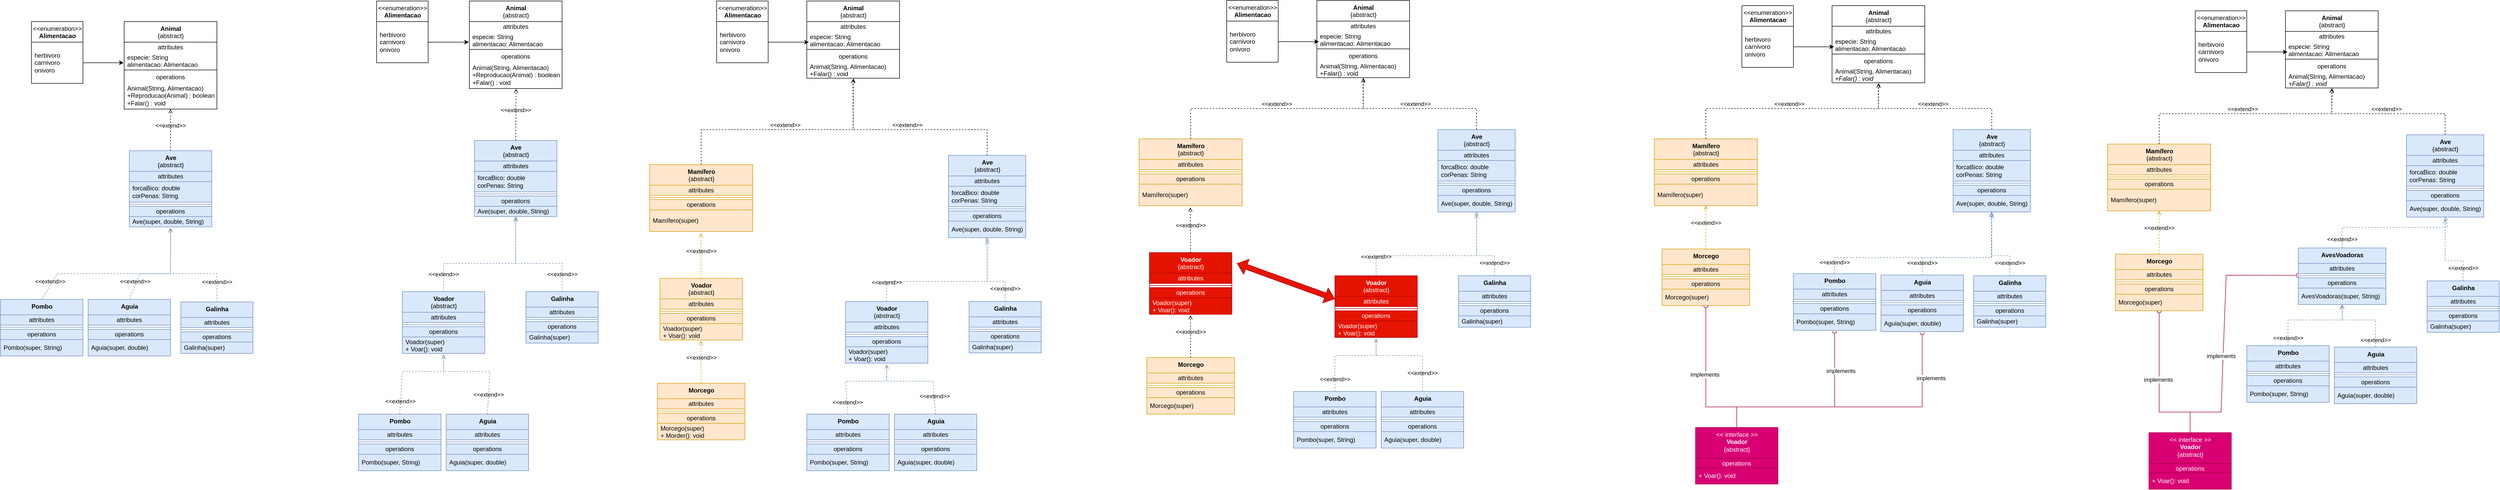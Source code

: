 <mxfile version="17.4.3" type="github">
  <diagram id="PspPAJ65O697Nr8jbaSH" name="Page-1">
    <mxGraphModel dx="3899" dy="3374" grid="1" gridSize="10" guides="1" tooltips="1" connect="1" arrows="1" fold="1" page="1" pageScale="1" pageWidth="850" pageHeight="1100" math="0" shadow="0">
      <root>
        <mxCell id="0" />
        <mxCell id="1" parent="0" />
        <mxCell id="MnjYiq1FnYHQLpN_dNn3-6" value="&amp;lt;&amp;lt;extend&amp;gt;&amp;gt;" style="html=1;verticalAlign=bottom;labelBackgroundColor=none;endArrow=open;endFill=0;dashed=1;rounded=0;exitX=0.5;exitY=0;exitDx=0;exitDy=0;entryX=0.5;entryY=1;entryDx=0;entryDy=0;" parent="1" source="MnjYiq1FnYHQLpN_dNn3-72" target="MnjYiq1FnYHQLpN_dNn3-62" edge="1">
          <mxGeometry width="160" relative="1" as="geometry">
            <mxPoint x="1390" y="-740" as="sourcePoint" />
            <mxPoint x="1550" y="-740" as="targetPoint" />
          </mxGeometry>
        </mxCell>
        <mxCell id="MnjYiq1FnYHQLpN_dNn3-7" value="&amp;lt;&amp;lt;extend&amp;gt;&amp;gt;" style="html=1;verticalAlign=bottom;labelBackgroundColor=none;endArrow=open;endFill=0;dashed=1;rounded=0;exitX=0.5;exitY=0;exitDx=0;exitDy=0;entryX=0.501;entryY=1.112;entryDx=0;entryDy=0;entryPerimeter=0;fillColor=#dae8fc;strokeColor=#6c8ebf;" parent="1" source="2HNpuZr-ifC1zMImvvau-32" target="MnjYiq1FnYHQLpN_dNn3-77" edge="1">
          <mxGeometry x="-0.719" width="160" relative="1" as="geometry">
            <mxPoint x="1350" y="-415" as="sourcePoint" />
            <mxPoint x="1410" y="-550" as="targetPoint" />
            <Array as="points">
              <mxPoint x="1350" y="-470" />
              <mxPoint x="1410" y="-470" />
            </Array>
            <mxPoint as="offset" />
          </mxGeometry>
        </mxCell>
        <mxCell id="MnjYiq1FnYHQLpN_dNn3-8" value="&amp;lt;&amp;lt;extend&amp;gt;&amp;gt;" style="html=1;verticalAlign=bottom;labelBackgroundColor=none;endArrow=open;endFill=0;dashed=1;rounded=0;exitX=0.5;exitY=0;exitDx=0;exitDy=0;entryX=0.501;entryY=1.147;entryDx=0;entryDy=0;entryPerimeter=0;fillColor=#dae8fc;strokeColor=#6c8ebf;" parent="1" source="MnjYiq1FnYHQLpN_dNn3-97" target="MnjYiq1FnYHQLpN_dNn3-77" edge="1">
          <mxGeometry x="-0.743" width="160" relative="1" as="geometry">
            <mxPoint x="1495" y="-410" as="sourcePoint" />
            <mxPoint x="1410" y="-530" as="targetPoint" />
            <Array as="points">
              <mxPoint x="1500" y="-470" />
              <mxPoint x="1410" y="-470" />
            </Array>
            <mxPoint as="offset" />
          </mxGeometry>
        </mxCell>
        <mxCell id="MnjYiq1FnYHQLpN_dNn3-12" value="&amp;lt;&amp;lt;extend&amp;gt;&amp;gt;" style="html=1;verticalAlign=bottom;labelBackgroundColor=none;endArrow=open;endFill=0;dashed=1;rounded=0;exitX=0.5;exitY=0;exitDx=0;exitDy=0;entryX=0.501;entryY=1.112;entryDx=0;entryDy=0;entryPerimeter=0;fillColor=#dae8fc;strokeColor=#6c8ebf;" parent="1" source="2HNpuZr-ifC1zMImvvau-38" target="MnjYiq1FnYHQLpN_dNn3-77" edge="1">
          <mxGeometry x="-0.835" width="160" relative="1" as="geometry">
            <mxPoint x="1190" y="-415" as="sourcePoint" />
            <mxPoint x="1380" y="-540" as="targetPoint" />
            <Array as="points">
              <mxPoint x="1190" y="-470" />
              <mxPoint x="1410" y="-470" />
            </Array>
            <mxPoint as="offset" />
          </mxGeometry>
        </mxCell>
        <mxCell id="MnjYiq1FnYHQLpN_dNn3-62" value="&lt;b&gt;Animal&lt;/b&gt;&lt;br&gt;{abstract}" style="swimlane;fontStyle=0;align=center;verticalAlign=top;childLayout=stackLayout;horizontal=1;startSize=40;horizontalStack=0;resizeParent=1;resizeParentMax=0;resizeLast=0;collapsible=0;marginBottom=0;html=1;" parent="1" vertex="1">
          <mxGeometry x="1320" y="-960" width="180" height="170" as="geometry" />
        </mxCell>
        <mxCell id="MnjYiq1FnYHQLpN_dNn3-63" value="attributes" style="text;html=1;strokeColor=none;fillColor=none;align=center;verticalAlign=middle;spacingLeft=4;spacingRight=4;overflow=hidden;rotatable=0;points=[[0,0.5],[1,0.5]];portConstraint=eastwest;" parent="MnjYiq1FnYHQLpN_dNn3-62" vertex="1">
          <mxGeometry y="40" width="180" height="20" as="geometry" />
        </mxCell>
        <mxCell id="MnjYiq1FnYHQLpN_dNn3-64" value="especie: String&lt;br&gt;alimentacao: Alimentacao" style="text;html=1;strokeColor=none;fillColor=none;align=left;verticalAlign=middle;spacingLeft=4;spacingRight=4;overflow=hidden;rotatable=0;points=[[0,0.5],[1,0.5]];portConstraint=eastwest;" parent="MnjYiq1FnYHQLpN_dNn3-62" vertex="1">
          <mxGeometry y="60" width="180" height="30" as="geometry" />
        </mxCell>
        <mxCell id="MnjYiq1FnYHQLpN_dNn3-67" value="" style="line;strokeWidth=1;fillColor=none;align=left;verticalAlign=middle;spacingTop=-1;spacingLeft=3;spacingRight=3;rotatable=0;labelPosition=right;points=[];portConstraint=eastwest;" parent="MnjYiq1FnYHQLpN_dNn3-62" vertex="1">
          <mxGeometry y="90" width="180" height="8" as="geometry" />
        </mxCell>
        <mxCell id="MnjYiq1FnYHQLpN_dNn3-68" value="operations" style="text;html=1;strokeColor=none;fillColor=none;align=center;verticalAlign=middle;spacingLeft=4;spacingRight=4;overflow=hidden;rotatable=0;points=[[0,0.5],[1,0.5]];portConstraint=eastwest;" parent="MnjYiq1FnYHQLpN_dNn3-62" vertex="1">
          <mxGeometry y="98" width="180" height="20" as="geometry" />
        </mxCell>
        <mxCell id="MnjYiq1FnYHQLpN_dNn3-69" value="Animal(String, Alimentacao)&lt;br&gt;+Reproducao(Animal) : boolean&lt;br&gt;+Falar() : void" style="text;html=1;strokeColor=none;fillColor=none;align=left;verticalAlign=middle;spacingLeft=4;spacingRight=4;overflow=hidden;rotatable=0;points=[[0,0.5],[1,0.5]];portConstraint=eastwest;" parent="MnjYiq1FnYHQLpN_dNn3-62" vertex="1">
          <mxGeometry y="118" width="180" height="52" as="geometry" />
        </mxCell>
        <mxCell id="MnjYiq1FnYHQLpN_dNn3-70" value="&amp;lt;&amp;lt;enumeration&amp;gt;&amp;gt;&lt;br&gt;&lt;b&gt;Alimentacao&lt;/b&gt;" style="swimlane;fontStyle=0;align=center;verticalAlign=top;childLayout=stackLayout;horizontal=1;startSize=40;horizontalStack=0;resizeParent=1;resizeParentMax=0;resizeLast=0;collapsible=0;marginBottom=0;html=1;" parent="1" vertex="1">
          <mxGeometry x="1140" y="-960" width="100" height="120" as="geometry" />
        </mxCell>
        <mxCell id="MnjYiq1FnYHQLpN_dNn3-71" value="herbivoro&lt;br&gt;carnivoro&lt;br&gt;onivoro" style="text;html=1;strokeColor=none;fillColor=none;align=left;verticalAlign=middle;spacingLeft=4;spacingRight=4;overflow=hidden;rotatable=0;points=[[0,0.5],[1,0.5]];portConstraint=eastwest;" parent="MnjYiq1FnYHQLpN_dNn3-70" vertex="1">
          <mxGeometry y="40" width="100" height="80" as="geometry" />
        </mxCell>
        <mxCell id="MnjYiq1FnYHQLpN_dNn3-72" value="&lt;b&gt;Ave&lt;br&gt;&lt;/b&gt;{abstract}" style="swimlane;fontStyle=0;align=center;verticalAlign=top;childLayout=stackLayout;horizontal=1;startSize=40;horizontalStack=0;resizeParent=1;resizeParentMax=0;resizeLast=0;collapsible=0;marginBottom=0;html=1;fillColor=#dae8fc;strokeColor=#6c8ebf;" parent="1" vertex="1">
          <mxGeometry x="1330" y="-709" width="160" height="148" as="geometry" />
        </mxCell>
        <mxCell id="MnjYiq1FnYHQLpN_dNn3-73" value="attributes" style="text;html=1;strokeColor=#6c8ebf;fillColor=#dae8fc;align=center;verticalAlign=middle;spacingLeft=4;spacingRight=4;overflow=hidden;rotatable=0;points=[[0,0.5],[1,0.5]];portConstraint=eastwest;" parent="MnjYiq1FnYHQLpN_dNn3-72" vertex="1">
          <mxGeometry y="40" width="160" height="20" as="geometry" />
        </mxCell>
        <mxCell id="MnjYiq1FnYHQLpN_dNn3-74" value="forcaBico: double&lt;br&gt;corPenas: String" style="text;html=1;strokeColor=#6c8ebf;fillColor=#dae8fc;align=left;verticalAlign=middle;spacingLeft=4;spacingRight=4;overflow=hidden;rotatable=0;points=[[0,0.5],[1,0.5]];portConstraint=eastwest;" parent="MnjYiq1FnYHQLpN_dNn3-72" vertex="1">
          <mxGeometry y="60" width="160" height="40" as="geometry" />
        </mxCell>
        <mxCell id="MnjYiq1FnYHQLpN_dNn3-75" value="" style="line;strokeWidth=1;fillColor=#dae8fc;align=left;verticalAlign=middle;spacingTop=-1;spacingLeft=3;spacingRight=3;rotatable=0;labelPosition=right;points=[];portConstraint=eastwest;strokeColor=#6c8ebf;" parent="MnjYiq1FnYHQLpN_dNn3-72" vertex="1">
          <mxGeometry y="100" width="160" height="8" as="geometry" />
        </mxCell>
        <mxCell id="MnjYiq1FnYHQLpN_dNn3-76" value="operations" style="text;html=1;strokeColor=#6c8ebf;fillColor=#dae8fc;align=center;verticalAlign=middle;spacingLeft=4;spacingRight=4;overflow=hidden;rotatable=0;points=[[0,0.5],[1,0.5]];portConstraint=eastwest;" parent="MnjYiq1FnYHQLpN_dNn3-72" vertex="1">
          <mxGeometry y="108" width="160" height="20" as="geometry" />
        </mxCell>
        <mxCell id="MnjYiq1FnYHQLpN_dNn3-77" value="Ave(super, double, String)" style="text;html=1;strokeColor=#6c8ebf;fillColor=#dae8fc;align=left;verticalAlign=middle;spacingLeft=4;spacingRight=4;overflow=hidden;rotatable=0;points=[[0,0.5],[1,0.5]];portConstraint=eastwest;" parent="MnjYiq1FnYHQLpN_dNn3-72" vertex="1">
          <mxGeometry y="128" width="160" height="20" as="geometry" />
        </mxCell>
        <mxCell id="MnjYiq1FnYHQLpN_dNn3-97" value="&lt;b&gt;Galinha&lt;/b&gt;" style="swimlane;fontStyle=0;align=center;verticalAlign=top;childLayout=stackLayout;horizontal=1;startSize=30;horizontalStack=0;resizeParent=1;resizeParentMax=0;resizeLast=0;collapsible=0;marginBottom=0;html=1;fillColor=#dae8fc;strokeColor=#6c8ebf;" parent="1" vertex="1">
          <mxGeometry x="1430" y="-415" width="140" height="100" as="geometry" />
        </mxCell>
        <mxCell id="MnjYiq1FnYHQLpN_dNn3-98" value="attributes" style="text;html=1;strokeColor=#6c8ebf;fillColor=#dae8fc;align=center;verticalAlign=middle;spacingLeft=4;spacingRight=4;overflow=hidden;rotatable=0;points=[[0,0.5],[1,0.5]];portConstraint=eastwest;" parent="MnjYiq1FnYHQLpN_dNn3-97" vertex="1">
          <mxGeometry y="30" width="140" height="20" as="geometry" />
        </mxCell>
        <mxCell id="MnjYiq1FnYHQLpN_dNn3-100" value="" style="line;strokeWidth=1;fillColor=#dae8fc;align=left;verticalAlign=middle;spacingTop=-1;spacingLeft=3;spacingRight=3;rotatable=0;labelPosition=right;points=[];portConstraint=eastwest;strokeColor=#6c8ebf;" parent="MnjYiq1FnYHQLpN_dNn3-97" vertex="1">
          <mxGeometry y="50" width="140" height="8" as="geometry" />
        </mxCell>
        <mxCell id="MnjYiq1FnYHQLpN_dNn3-101" value="operations" style="text;html=1;strokeColor=#6c8ebf;fillColor=#dae8fc;align=center;verticalAlign=middle;spacingLeft=4;spacingRight=4;overflow=hidden;rotatable=0;points=[[0,0.5],[1,0.5]];portConstraint=eastwest;" parent="MnjYiq1FnYHQLpN_dNn3-97" vertex="1">
          <mxGeometry y="58" width="140" height="20" as="geometry" />
        </mxCell>
        <mxCell id="MnjYiq1FnYHQLpN_dNn3-102" value="Galinha(super)&lt;br&gt;" style="text;html=1;strokeColor=#6c8ebf;fillColor=#dae8fc;align=left;verticalAlign=middle;spacingLeft=4;spacingRight=4;overflow=hidden;rotatable=0;points=[[0,0.5],[1,0.5]];portConstraint=eastwest;" parent="MnjYiq1FnYHQLpN_dNn3-97" vertex="1">
          <mxGeometry y="78" width="140" height="22" as="geometry" />
        </mxCell>
        <mxCell id="MnjYiq1FnYHQLpN_dNn3-104" style="edgeStyle=orthogonalEdgeStyle;rounded=0;orthogonalLoop=1;jettySize=auto;html=1;" parent="1" source="MnjYiq1FnYHQLpN_dNn3-71" edge="1">
          <mxGeometry relative="1" as="geometry">
            <mxPoint x="1319" y="-880" as="targetPoint" />
          </mxGeometry>
        </mxCell>
        <mxCell id="MnjYiq1FnYHQLpN_dNn3-106" value="&amp;lt;&amp;lt;extend&amp;gt;&amp;gt;" style="html=1;verticalAlign=bottom;labelBackgroundColor=none;endArrow=open;endFill=0;dashed=1;rounded=0;exitX=0.5;exitY=0;exitDx=0;exitDy=0;entryX=0.5;entryY=1.076;entryDx=0;entryDy=0;entryPerimeter=0;fillColor=#dae8fc;strokeColor=#6c8ebf;" parent="1" source="2HNpuZr-ifC1zMImvvau-20" target="MnjYiq1FnYHQLpN_dNn3-158" edge="1">
          <mxGeometry x="-0.719" width="160" relative="1" as="geometry">
            <mxPoint x="2015" y="-430" as="sourcePoint" />
            <mxPoint x="2080" y="-570" as="targetPoint" />
            <Array as="points">
              <mxPoint x="2030" y="-280" />
              <mxPoint x="1940" y="-280" />
            </Array>
            <mxPoint as="offset" />
          </mxGeometry>
        </mxCell>
        <mxCell id="MnjYiq1FnYHQLpN_dNn3-107" value="&amp;lt;&amp;lt;extend&amp;gt;&amp;gt;" style="html=1;verticalAlign=bottom;labelBackgroundColor=none;endArrow=open;endFill=0;dashed=1;rounded=0;exitX=0.5;exitY=0;exitDx=0;exitDy=0;entryX=0.501;entryY=1.147;entryDx=0;entryDy=0;entryPerimeter=0;fillColor=#dae8fc;strokeColor=#6c8ebf;" parent="1" source="MnjYiq1FnYHQLpN_dNn3-141" target="MnjYiq1FnYHQLpN_dNn3-123" edge="1">
          <mxGeometry x="-0.785" width="160" relative="1" as="geometry">
            <mxPoint x="2165" y="-430" as="sourcePoint" />
            <mxPoint x="2080" y="-550" as="targetPoint" />
            <Array as="points">
              <mxPoint x="2170" y="-490" />
              <mxPoint x="2080" y="-490" />
            </Array>
            <mxPoint as="offset" />
          </mxGeometry>
        </mxCell>
        <mxCell id="MnjYiq1FnYHQLpN_dNn3-108" value="&amp;lt;&amp;lt;extend&amp;gt;&amp;gt;" style="html=1;verticalAlign=bottom;labelBackgroundColor=none;endArrow=open;endFill=0;dashed=1;rounded=0;exitX=0.5;exitY=0;exitDx=0;exitDy=0;entryX=0.5;entryY=1.076;entryDx=0;entryDy=0;entryPerimeter=0;fillColor=#dae8fc;strokeColor=#6c8ebf;" parent="1" source="2HNpuZr-ifC1zMImvvau-26" target="MnjYiq1FnYHQLpN_dNn3-158" edge="1">
          <mxGeometry x="-0.835" width="160" relative="1" as="geometry">
            <mxPoint x="1865" y="-430" as="sourcePoint" />
            <mxPoint x="2050" y="-560" as="targetPoint" />
            <Array as="points">
              <mxPoint x="1860" y="-280" />
              <mxPoint x="1940" y="-280" />
            </Array>
            <mxPoint as="offset" />
          </mxGeometry>
        </mxCell>
        <mxCell id="MnjYiq1FnYHQLpN_dNn3-110" value="&lt;b&gt;Animal&lt;/b&gt;&lt;br&gt;{abstract}" style="swimlane;fontStyle=0;align=center;verticalAlign=top;childLayout=stackLayout;horizontal=1;startSize=40;horizontalStack=0;resizeParent=1;resizeParentMax=0;resizeLast=0;collapsible=0;marginBottom=0;html=1;" parent="1" vertex="1">
          <mxGeometry x="1990" y="-1000" width="180" height="170" as="geometry" />
        </mxCell>
        <mxCell id="MnjYiq1FnYHQLpN_dNn3-111" value="attributes" style="text;html=1;strokeColor=none;fillColor=none;align=center;verticalAlign=middle;spacingLeft=4;spacingRight=4;overflow=hidden;rotatable=0;points=[[0,0.5],[1,0.5]];portConstraint=eastwest;" parent="MnjYiq1FnYHQLpN_dNn3-110" vertex="1">
          <mxGeometry y="40" width="180" height="20" as="geometry" />
        </mxCell>
        <mxCell id="MnjYiq1FnYHQLpN_dNn3-112" value="especie: String&lt;br&gt;alimentacao: Alimentacao" style="text;html=1;strokeColor=none;fillColor=none;align=left;verticalAlign=middle;spacingLeft=4;spacingRight=4;overflow=hidden;rotatable=0;points=[[0,0.5],[1,0.5]];portConstraint=eastwest;" parent="MnjYiq1FnYHQLpN_dNn3-110" vertex="1">
          <mxGeometry y="60" width="180" height="30" as="geometry" />
        </mxCell>
        <mxCell id="MnjYiq1FnYHQLpN_dNn3-113" value="" style="line;strokeWidth=1;fillColor=none;align=left;verticalAlign=middle;spacingTop=-1;spacingLeft=3;spacingRight=3;rotatable=0;labelPosition=right;points=[];portConstraint=eastwest;" parent="MnjYiq1FnYHQLpN_dNn3-110" vertex="1">
          <mxGeometry y="90" width="180" height="8" as="geometry" />
        </mxCell>
        <mxCell id="MnjYiq1FnYHQLpN_dNn3-114" value="operations" style="text;html=1;strokeColor=none;fillColor=none;align=center;verticalAlign=middle;spacingLeft=4;spacingRight=4;overflow=hidden;rotatable=0;points=[[0,0.5],[1,0.5]];portConstraint=eastwest;" parent="MnjYiq1FnYHQLpN_dNn3-110" vertex="1">
          <mxGeometry y="98" width="180" height="20" as="geometry" />
        </mxCell>
        <mxCell id="MnjYiq1FnYHQLpN_dNn3-115" value="Animal(String, Alimentacao)&lt;br&gt;+Reproducao(Animal) : boolean&lt;br&gt;+Falar() : void" style="text;html=1;strokeColor=none;fillColor=none;align=left;verticalAlign=middle;spacingLeft=4;spacingRight=4;overflow=hidden;rotatable=0;points=[[0,0.5],[1,0.5]];portConstraint=eastwest;" parent="MnjYiq1FnYHQLpN_dNn3-110" vertex="1">
          <mxGeometry y="118" width="180" height="52" as="geometry" />
        </mxCell>
        <mxCell id="MnjYiq1FnYHQLpN_dNn3-116" value="&amp;lt;&amp;lt;enumeration&amp;gt;&amp;gt;&lt;br&gt;&lt;b&gt;Alimentacao&lt;/b&gt;" style="swimlane;fontStyle=0;align=center;verticalAlign=top;childLayout=stackLayout;horizontal=1;startSize=40;horizontalStack=0;resizeParent=1;resizeParentMax=0;resizeLast=0;collapsible=0;marginBottom=0;html=1;" parent="1" vertex="1">
          <mxGeometry x="1810" y="-1000" width="100" height="120" as="geometry" />
        </mxCell>
        <mxCell id="MnjYiq1FnYHQLpN_dNn3-117" value="herbivoro&lt;br&gt;carnivoro&lt;br&gt;onivoro" style="text;html=1;strokeColor=none;fillColor=none;align=left;verticalAlign=middle;spacingLeft=4;spacingRight=4;overflow=hidden;rotatable=0;points=[[0,0.5],[1,0.5]];portConstraint=eastwest;" parent="MnjYiq1FnYHQLpN_dNn3-116" vertex="1">
          <mxGeometry y="40" width="100" height="80" as="geometry" />
        </mxCell>
        <mxCell id="MnjYiq1FnYHQLpN_dNn3-118" value="&lt;b&gt;Ave&lt;br&gt;&lt;/b&gt;{abstract}" style="swimlane;fontStyle=0;align=center;verticalAlign=top;childLayout=stackLayout;horizontal=1;startSize=40;horizontalStack=0;resizeParent=1;resizeParentMax=0;resizeLast=0;collapsible=0;marginBottom=0;html=1;fillColor=#dae8fc;strokeColor=#6c8ebf;" parent="1" vertex="1">
          <mxGeometry x="2000" y="-729" width="160" height="148" as="geometry" />
        </mxCell>
        <mxCell id="MnjYiq1FnYHQLpN_dNn3-119" value="attributes" style="text;html=1;strokeColor=#6c8ebf;fillColor=#dae8fc;align=center;verticalAlign=middle;spacingLeft=4;spacingRight=4;overflow=hidden;rotatable=0;points=[[0,0.5],[1,0.5]];portConstraint=eastwest;" parent="MnjYiq1FnYHQLpN_dNn3-118" vertex="1">
          <mxGeometry y="40" width="160" height="20" as="geometry" />
        </mxCell>
        <mxCell id="MnjYiq1FnYHQLpN_dNn3-120" value="forcaBico: double&lt;br&gt;corPenas: String" style="text;html=1;strokeColor=#6c8ebf;fillColor=#dae8fc;align=left;verticalAlign=middle;spacingLeft=4;spacingRight=4;overflow=hidden;rotatable=0;points=[[0,0.5],[1,0.5]];portConstraint=eastwest;" parent="MnjYiq1FnYHQLpN_dNn3-118" vertex="1">
          <mxGeometry y="60" width="160" height="40" as="geometry" />
        </mxCell>
        <mxCell id="MnjYiq1FnYHQLpN_dNn3-121" value="" style="line;strokeWidth=1;fillColor=#dae8fc;align=left;verticalAlign=middle;spacingTop=-1;spacingLeft=3;spacingRight=3;rotatable=0;labelPosition=right;points=[];portConstraint=eastwest;strokeColor=#6c8ebf;" parent="MnjYiq1FnYHQLpN_dNn3-118" vertex="1">
          <mxGeometry y="100" width="160" height="8" as="geometry" />
        </mxCell>
        <mxCell id="MnjYiq1FnYHQLpN_dNn3-122" value="operations" style="text;html=1;strokeColor=#6c8ebf;fillColor=#dae8fc;align=center;verticalAlign=middle;spacingLeft=4;spacingRight=4;overflow=hidden;rotatable=0;points=[[0,0.5],[1,0.5]];portConstraint=eastwest;" parent="MnjYiq1FnYHQLpN_dNn3-118" vertex="1">
          <mxGeometry y="108" width="160" height="20" as="geometry" />
        </mxCell>
        <mxCell id="MnjYiq1FnYHQLpN_dNn3-123" value="Ave(super, double, String)" style="text;html=1;strokeColor=#6c8ebf;fillColor=#dae8fc;align=left;verticalAlign=middle;spacingLeft=4;spacingRight=4;overflow=hidden;rotatable=0;points=[[0,0.5],[1,0.5]];portConstraint=eastwest;" parent="MnjYiq1FnYHQLpN_dNn3-118" vertex="1">
          <mxGeometry y="128" width="160" height="20" as="geometry" />
        </mxCell>
        <mxCell id="MnjYiq1FnYHQLpN_dNn3-141" value="&lt;b&gt;Galinha&lt;/b&gt;" style="swimlane;fontStyle=0;align=center;verticalAlign=top;childLayout=stackLayout;horizontal=1;startSize=30;horizontalStack=0;resizeParent=1;resizeParentMax=0;resizeLast=0;collapsible=0;marginBottom=0;html=1;fillColor=#dae8fc;strokeColor=#6c8ebf;" parent="1" vertex="1">
          <mxGeometry x="2100" y="-435" width="140" height="100" as="geometry" />
        </mxCell>
        <mxCell id="MnjYiq1FnYHQLpN_dNn3-142" value="attributes" style="text;html=1;strokeColor=#6c8ebf;fillColor=#dae8fc;align=center;verticalAlign=middle;spacingLeft=4;spacingRight=4;overflow=hidden;rotatable=0;points=[[0,0.5],[1,0.5]];portConstraint=eastwest;" parent="MnjYiq1FnYHQLpN_dNn3-141" vertex="1">
          <mxGeometry y="30" width="140" height="20" as="geometry" />
        </mxCell>
        <mxCell id="MnjYiq1FnYHQLpN_dNn3-143" value="" style="line;strokeWidth=1;fillColor=#dae8fc;align=left;verticalAlign=middle;spacingTop=-1;spacingLeft=3;spacingRight=3;rotatable=0;labelPosition=right;points=[];portConstraint=eastwest;strokeColor=#6c8ebf;" parent="MnjYiq1FnYHQLpN_dNn3-141" vertex="1">
          <mxGeometry y="50" width="140" height="8" as="geometry" />
        </mxCell>
        <mxCell id="MnjYiq1FnYHQLpN_dNn3-144" value="operations" style="text;html=1;strokeColor=#6c8ebf;fillColor=#dae8fc;align=center;verticalAlign=middle;spacingLeft=4;spacingRight=4;overflow=hidden;rotatable=0;points=[[0,0.5],[1,0.5]];portConstraint=eastwest;" parent="MnjYiq1FnYHQLpN_dNn3-141" vertex="1">
          <mxGeometry y="58" width="140" height="20" as="geometry" />
        </mxCell>
        <mxCell id="MnjYiq1FnYHQLpN_dNn3-145" value="Galinha(super)&lt;br&gt;" style="text;html=1;strokeColor=#6c8ebf;fillColor=#dae8fc;align=left;verticalAlign=middle;spacingLeft=4;spacingRight=4;overflow=hidden;rotatable=0;points=[[0,0.5],[1,0.5]];portConstraint=eastwest;" parent="MnjYiq1FnYHQLpN_dNn3-141" vertex="1">
          <mxGeometry y="78" width="140" height="22" as="geometry" />
        </mxCell>
        <mxCell id="MnjYiq1FnYHQLpN_dNn3-146" style="edgeStyle=orthogonalEdgeStyle;rounded=0;orthogonalLoop=1;jettySize=auto;html=1;" parent="1" source="MnjYiq1FnYHQLpN_dNn3-117" edge="1">
          <mxGeometry relative="1" as="geometry">
            <mxPoint x="1989" y="-920" as="targetPoint" />
          </mxGeometry>
        </mxCell>
        <mxCell id="MnjYiq1FnYHQLpN_dNn3-153" value="&lt;b&gt;Voador&lt;br&gt;&lt;/b&gt;{abstract}" style="swimlane;fontStyle=0;align=center;verticalAlign=top;childLayout=stackLayout;horizontal=1;startSize=40;horizontalStack=0;resizeParent=1;resizeParentMax=0;resizeLast=0;collapsible=0;marginBottom=0;html=1;fillColor=#dae8fc;strokeColor=#6c8ebf;" parent="1" vertex="1">
          <mxGeometry x="1860" y="-435" width="160" height="120" as="geometry" />
        </mxCell>
        <mxCell id="MnjYiq1FnYHQLpN_dNn3-154" value="attributes" style="text;html=1;strokeColor=#6c8ebf;fillColor=#dae8fc;align=center;verticalAlign=middle;spacingLeft=4;spacingRight=4;overflow=hidden;rotatable=0;points=[[0,0.5],[1,0.5]];portConstraint=eastwest;" parent="MnjYiq1FnYHQLpN_dNn3-153" vertex="1">
          <mxGeometry y="40" width="160" height="20" as="geometry" />
        </mxCell>
        <mxCell id="MnjYiq1FnYHQLpN_dNn3-156" value="" style="line;strokeWidth=1;fillColor=#dae8fc;align=left;verticalAlign=middle;spacingTop=-1;spacingLeft=3;spacingRight=3;rotatable=0;labelPosition=right;points=[];portConstraint=eastwest;strokeColor=#6c8ebf;" parent="MnjYiq1FnYHQLpN_dNn3-153" vertex="1">
          <mxGeometry y="60" width="160" height="8" as="geometry" />
        </mxCell>
        <mxCell id="MnjYiq1FnYHQLpN_dNn3-157" value="operations" style="text;html=1;strokeColor=#6c8ebf;fillColor=#dae8fc;align=center;verticalAlign=middle;spacingLeft=4;spacingRight=4;overflow=hidden;rotatable=0;points=[[0,0.5],[1,0.5]];portConstraint=eastwest;" parent="MnjYiq1FnYHQLpN_dNn3-153" vertex="1">
          <mxGeometry y="68" width="160" height="20" as="geometry" />
        </mxCell>
        <mxCell id="MnjYiq1FnYHQLpN_dNn3-158" value="Voador(super)&lt;br&gt;+ Voar(): void" style="text;html=1;strokeColor=#6c8ebf;fillColor=#dae8fc;align=left;verticalAlign=middle;spacingLeft=4;spacingRight=4;overflow=hidden;rotatable=0;points=[[0,0.5],[1,0.5]];portConstraint=eastwest;" parent="MnjYiq1FnYHQLpN_dNn3-153" vertex="1">
          <mxGeometry y="88" width="160" height="32" as="geometry" />
        </mxCell>
        <mxCell id="MnjYiq1FnYHQLpN_dNn3-159" value="&amp;lt;&amp;lt;extend&amp;gt;&amp;gt;" style="html=1;verticalAlign=bottom;labelBackgroundColor=none;endArrow=open;endFill=0;dashed=1;rounded=0;exitX=0.5;exitY=0;exitDx=0;exitDy=0;entryX=0.5;entryY=0.978;entryDx=0;entryDy=0;entryPerimeter=0;fillColor=#dae8fc;strokeColor=#6c8ebf;" parent="1" source="MnjYiq1FnYHQLpN_dNn3-153" target="MnjYiq1FnYHQLpN_dNn3-123" edge="1">
          <mxGeometry x="-0.825" width="160" relative="1" as="geometry">
            <mxPoint x="2330" y="-425" as="sourcePoint" />
            <mxPoint x="2089.52" y="-568.76" as="targetPoint" />
            <Array as="points">
              <mxPoint x="1940" y="-490" />
              <mxPoint x="2080" y="-490" />
            </Array>
            <mxPoint as="offset" />
          </mxGeometry>
        </mxCell>
        <mxCell id="MnjYiq1FnYHQLpN_dNn3-215" value="&amp;lt;&amp;lt;extend&amp;gt;&amp;gt;" style="html=1;verticalAlign=bottom;labelBackgroundColor=none;endArrow=open;endFill=0;dashed=1;rounded=0;exitX=0.5;exitY=0;exitDx=0;exitDy=0;entryX=0.5;entryY=1.076;entryDx=0;entryDy=0;entryPerimeter=0;fillColor=#dae8fc;strokeColor=#6c8ebf;" parent="1" source="2HNpuZr-ifC1zMImvvau-8" target="MnjYiq1FnYHQLpN_dNn3-260" edge="1">
          <mxGeometry x="-0.719" width="160" relative="1" as="geometry">
            <mxPoint x="2890" y="-191" as="sourcePoint" />
            <mxPoint x="2940" y="-551" as="targetPoint" />
            <Array as="points">
              <mxPoint x="2890" y="-261" />
              <mxPoint x="2800" y="-261" />
            </Array>
            <mxPoint as="offset" />
          </mxGeometry>
        </mxCell>
        <mxCell id="MnjYiq1FnYHQLpN_dNn3-216" value="&amp;lt;&amp;lt;extend&amp;gt;&amp;gt;" style="html=1;verticalAlign=bottom;labelBackgroundColor=none;endArrow=open;endFill=0;dashed=1;rounded=0;exitX=0.5;exitY=0;exitDx=0;exitDy=0;entryX=0.501;entryY=1.147;entryDx=0;entryDy=0;entryPerimeter=0;fillColor=#dae8fc;strokeColor=#6c8ebf;" parent="1" source="MnjYiq1FnYHQLpN_dNn3-250" target="MnjYiq1FnYHQLpN_dNn3-232" edge="1">
          <mxGeometry x="-0.785" width="160" relative="1" as="geometry">
            <mxPoint x="3005" y="-395" as="sourcePoint" />
            <mxPoint x="2920" y="-515" as="targetPoint" />
            <Array as="points">
              <mxPoint x="3030" y="-455" />
              <mxPoint x="2995" y="-455" />
            </Array>
            <mxPoint as="offset" />
          </mxGeometry>
        </mxCell>
        <mxCell id="MnjYiq1FnYHQLpN_dNn3-217" value="&amp;lt;&amp;lt;extend&amp;gt;&amp;gt;" style="html=1;verticalAlign=bottom;labelBackgroundColor=none;endArrow=open;endFill=0;dashed=1;rounded=0;exitX=0.5;exitY=0;exitDx=0;exitDy=0;entryX=0.5;entryY=1.076;entryDx=0;entryDy=0;entryPerimeter=0;fillColor=#dae8fc;strokeColor=#6c8ebf;" parent="1" source="2HNpuZr-ifC1zMImvvau-14" target="MnjYiq1FnYHQLpN_dNn3-260" edge="1">
          <mxGeometry x="-0.835" width="160" relative="1" as="geometry">
            <mxPoint x="2720" y="-191" as="sourcePoint" />
            <mxPoint x="2910" y="-541" as="targetPoint" />
            <Array as="points">
              <mxPoint x="2720" y="-261" />
              <mxPoint x="2800" y="-261" />
            </Array>
            <mxPoint as="offset" />
          </mxGeometry>
        </mxCell>
        <mxCell id="MnjYiq1FnYHQLpN_dNn3-219" value="&lt;b&gt;Animal&lt;/b&gt;&lt;br&gt;{abstract}" style="swimlane;fontStyle=0;align=center;verticalAlign=top;childLayout=stackLayout;horizontal=1;startSize=40;horizontalStack=0;resizeParent=1;resizeParentMax=0;resizeLast=0;collapsible=0;marginBottom=0;html=1;" parent="1" vertex="1">
          <mxGeometry x="2645" y="-1000" width="180" height="150" as="geometry" />
        </mxCell>
        <mxCell id="MnjYiq1FnYHQLpN_dNn3-220" value="attributes" style="text;html=1;strokeColor=none;fillColor=none;align=center;verticalAlign=middle;spacingLeft=4;spacingRight=4;overflow=hidden;rotatable=0;points=[[0,0.5],[1,0.5]];portConstraint=eastwest;" parent="MnjYiq1FnYHQLpN_dNn3-219" vertex="1">
          <mxGeometry y="40" width="180" height="20" as="geometry" />
        </mxCell>
        <mxCell id="MnjYiq1FnYHQLpN_dNn3-221" value="especie: String&lt;br&gt;alimentacao: Alimentacao" style="text;html=1;strokeColor=none;fillColor=none;align=left;verticalAlign=middle;spacingLeft=4;spacingRight=4;overflow=hidden;rotatable=0;points=[[0,0.5],[1,0.5]];portConstraint=eastwest;" parent="MnjYiq1FnYHQLpN_dNn3-219" vertex="1">
          <mxGeometry y="60" width="180" height="30" as="geometry" />
        </mxCell>
        <mxCell id="MnjYiq1FnYHQLpN_dNn3-222" value="" style="line;strokeWidth=1;fillColor=none;align=left;verticalAlign=middle;spacingTop=-1;spacingLeft=3;spacingRight=3;rotatable=0;labelPosition=right;points=[];portConstraint=eastwest;" parent="MnjYiq1FnYHQLpN_dNn3-219" vertex="1">
          <mxGeometry y="90" width="180" height="8" as="geometry" />
        </mxCell>
        <mxCell id="MnjYiq1FnYHQLpN_dNn3-223" value="operations" style="text;html=1;strokeColor=none;fillColor=none;align=center;verticalAlign=middle;spacingLeft=4;spacingRight=4;overflow=hidden;rotatable=0;points=[[0,0.5],[1,0.5]];portConstraint=eastwest;" parent="MnjYiq1FnYHQLpN_dNn3-219" vertex="1">
          <mxGeometry y="98" width="180" height="20" as="geometry" />
        </mxCell>
        <mxCell id="MnjYiq1FnYHQLpN_dNn3-224" value="Animal(String, Alimentacao)&lt;br&gt;+Falar() : void" style="text;html=1;strokeColor=none;fillColor=none;align=left;verticalAlign=middle;spacingLeft=4;spacingRight=4;overflow=hidden;rotatable=0;points=[[0,0.5],[1,0.5]];portConstraint=eastwest;" parent="MnjYiq1FnYHQLpN_dNn3-219" vertex="1">
          <mxGeometry y="118" width="180" height="32" as="geometry" />
        </mxCell>
        <mxCell id="MnjYiq1FnYHQLpN_dNn3-225" value="&amp;lt;&amp;lt;enumeration&amp;gt;&amp;gt;&lt;br&gt;&lt;b&gt;Alimentacao&lt;/b&gt;" style="swimlane;fontStyle=0;align=center;verticalAlign=top;childLayout=stackLayout;horizontal=1;startSize=40;horizontalStack=0;resizeParent=1;resizeParentMax=0;resizeLast=0;collapsible=0;marginBottom=0;html=1;" parent="1" vertex="1">
          <mxGeometry x="2470" y="-1000" width="100" height="120" as="geometry" />
        </mxCell>
        <mxCell id="MnjYiq1FnYHQLpN_dNn3-226" value="herbivoro&lt;br&gt;carnivoro&lt;br&gt;onivoro" style="text;html=1;strokeColor=none;fillColor=none;align=left;verticalAlign=middle;spacingLeft=4;spacingRight=4;overflow=hidden;rotatable=0;points=[[0,0.5],[1,0.5]];portConstraint=eastwest;" parent="MnjYiq1FnYHQLpN_dNn3-225" vertex="1">
          <mxGeometry y="40" width="100" height="80" as="geometry" />
        </mxCell>
        <mxCell id="MnjYiq1FnYHQLpN_dNn3-227" value="&lt;b&gt;Ave&lt;br&gt;&lt;/b&gt;{abstract}" style="swimlane;fontStyle=0;align=center;verticalAlign=top;childLayout=stackLayout;horizontal=1;startSize=40;horizontalStack=0;resizeParent=1;resizeParentMax=0;resizeLast=0;collapsible=0;marginBottom=0;html=1;fillColor=#dae8fc;strokeColor=#6c8ebf;" parent="1" vertex="1">
          <mxGeometry x="2920" y="-700" width="150" height="160" as="geometry" />
        </mxCell>
        <mxCell id="MnjYiq1FnYHQLpN_dNn3-228" value="attributes" style="text;html=1;strokeColor=#6c8ebf;fillColor=#dae8fc;align=center;verticalAlign=middle;spacingLeft=4;spacingRight=4;overflow=hidden;rotatable=0;points=[[0,0.5],[1,0.5]];portConstraint=eastwest;" parent="MnjYiq1FnYHQLpN_dNn3-227" vertex="1">
          <mxGeometry y="40" width="150" height="20" as="geometry" />
        </mxCell>
        <mxCell id="MnjYiq1FnYHQLpN_dNn3-229" value="forcaBico: double&lt;br&gt;corPenas: String" style="text;html=1;strokeColor=#6c8ebf;fillColor=#dae8fc;align=left;verticalAlign=middle;spacingLeft=4;spacingRight=4;overflow=hidden;rotatable=0;points=[[0,0.5],[1,0.5]];portConstraint=eastwest;" parent="MnjYiq1FnYHQLpN_dNn3-227" vertex="1">
          <mxGeometry y="60" width="150" height="40" as="geometry" />
        </mxCell>
        <mxCell id="MnjYiq1FnYHQLpN_dNn3-230" value="" style="line;strokeWidth=1;fillColor=#dae8fc;align=left;verticalAlign=middle;spacingTop=-1;spacingLeft=3;spacingRight=3;rotatable=0;labelPosition=right;points=[];portConstraint=eastwest;strokeColor=#6c8ebf;" parent="MnjYiq1FnYHQLpN_dNn3-227" vertex="1">
          <mxGeometry y="100" width="150" height="8" as="geometry" />
        </mxCell>
        <mxCell id="MnjYiq1FnYHQLpN_dNn3-231" value="operations" style="text;html=1;strokeColor=#6c8ebf;fillColor=#dae8fc;align=center;verticalAlign=middle;spacingLeft=4;spacingRight=4;overflow=hidden;rotatable=0;points=[[0,0.5],[1,0.5]];portConstraint=eastwest;" parent="MnjYiq1FnYHQLpN_dNn3-227" vertex="1">
          <mxGeometry y="108" width="150" height="20" as="geometry" />
        </mxCell>
        <mxCell id="MnjYiq1FnYHQLpN_dNn3-232" value="Ave(super, double, String)" style="text;html=1;strokeColor=#6c8ebf;fillColor=#dae8fc;align=left;verticalAlign=middle;spacingLeft=4;spacingRight=4;overflow=hidden;rotatable=0;points=[[0,0.5],[1,0.5]];portConstraint=eastwest;" parent="MnjYiq1FnYHQLpN_dNn3-227" vertex="1">
          <mxGeometry y="128" width="150" height="32" as="geometry" />
        </mxCell>
        <mxCell id="MnjYiq1FnYHQLpN_dNn3-250" value="&lt;b&gt;Galinha&lt;/b&gt;" style="swimlane;fontStyle=0;align=center;verticalAlign=top;childLayout=stackLayout;horizontal=1;startSize=30;horizontalStack=0;resizeParent=1;resizeParentMax=0;resizeLast=0;collapsible=0;marginBottom=0;html=1;fillColor=#dae8fc;strokeColor=#6c8ebf;" parent="1" vertex="1">
          <mxGeometry x="2960" y="-416" width="140" height="100" as="geometry" />
        </mxCell>
        <mxCell id="MnjYiq1FnYHQLpN_dNn3-251" value="attributes" style="text;html=1;strokeColor=#6c8ebf;fillColor=#dae8fc;align=center;verticalAlign=middle;spacingLeft=4;spacingRight=4;overflow=hidden;rotatable=0;points=[[0,0.5],[1,0.5]];portConstraint=eastwest;" parent="MnjYiq1FnYHQLpN_dNn3-250" vertex="1">
          <mxGeometry y="30" width="140" height="20" as="geometry" />
        </mxCell>
        <mxCell id="MnjYiq1FnYHQLpN_dNn3-252" value="" style="line;strokeWidth=1;fillColor=#dae8fc;align=left;verticalAlign=middle;spacingTop=-1;spacingLeft=3;spacingRight=3;rotatable=0;labelPosition=right;points=[];portConstraint=eastwest;strokeColor=#6c8ebf;" parent="MnjYiq1FnYHQLpN_dNn3-250" vertex="1">
          <mxGeometry y="50" width="140" height="8" as="geometry" />
        </mxCell>
        <mxCell id="MnjYiq1FnYHQLpN_dNn3-253" value="operations" style="text;html=1;strokeColor=#6c8ebf;fillColor=#dae8fc;align=center;verticalAlign=middle;spacingLeft=4;spacingRight=4;overflow=hidden;rotatable=0;points=[[0,0.5],[1,0.5]];portConstraint=eastwest;" parent="MnjYiq1FnYHQLpN_dNn3-250" vertex="1">
          <mxGeometry y="58" width="140" height="20" as="geometry" />
        </mxCell>
        <mxCell id="MnjYiq1FnYHQLpN_dNn3-254" value="Galinha(super)&lt;br&gt;" style="text;html=1;strokeColor=#6c8ebf;fillColor=#dae8fc;align=left;verticalAlign=middle;spacingLeft=4;spacingRight=4;overflow=hidden;rotatable=0;points=[[0,0.5],[1,0.5]];portConstraint=eastwest;" parent="MnjYiq1FnYHQLpN_dNn3-250" vertex="1">
          <mxGeometry y="78" width="140" height="22" as="geometry" />
        </mxCell>
        <mxCell id="MnjYiq1FnYHQLpN_dNn3-255" style="edgeStyle=orthogonalEdgeStyle;rounded=0;orthogonalLoop=1;jettySize=auto;html=1;" parent="1" source="MnjYiq1FnYHQLpN_dNn3-226" edge="1">
          <mxGeometry relative="1" as="geometry">
            <mxPoint x="2649" y="-920" as="targetPoint" />
          </mxGeometry>
        </mxCell>
        <mxCell id="MnjYiq1FnYHQLpN_dNn3-256" value="&lt;b&gt;Voador&lt;br&gt;&lt;/b&gt;{abstract}" style="swimlane;fontStyle=0;align=center;verticalAlign=top;childLayout=stackLayout;horizontal=1;startSize=40;horizontalStack=0;resizeParent=1;resizeParentMax=0;resizeLast=0;collapsible=0;marginBottom=0;html=1;fillColor=#dae8fc;strokeColor=#6c8ebf;" parent="1" vertex="1">
          <mxGeometry x="2720" y="-416" width="160" height="120" as="geometry" />
        </mxCell>
        <mxCell id="MnjYiq1FnYHQLpN_dNn3-257" value="attributes" style="text;html=1;strokeColor=#6c8ebf;fillColor=#dae8fc;align=center;verticalAlign=middle;spacingLeft=4;spacingRight=4;overflow=hidden;rotatable=0;points=[[0,0.5],[1,0.5]];portConstraint=eastwest;" parent="MnjYiq1FnYHQLpN_dNn3-256" vertex="1">
          <mxGeometry y="40" width="160" height="20" as="geometry" />
        </mxCell>
        <mxCell id="MnjYiq1FnYHQLpN_dNn3-258" value="" style="line;strokeWidth=1;fillColor=#dae8fc;align=left;verticalAlign=middle;spacingTop=-1;spacingLeft=3;spacingRight=3;rotatable=0;labelPosition=right;points=[];portConstraint=eastwest;strokeColor=#6c8ebf;" parent="MnjYiq1FnYHQLpN_dNn3-256" vertex="1">
          <mxGeometry y="60" width="160" height="8" as="geometry" />
        </mxCell>
        <mxCell id="MnjYiq1FnYHQLpN_dNn3-259" value="operations" style="text;html=1;strokeColor=#6c8ebf;fillColor=#dae8fc;align=center;verticalAlign=middle;spacingLeft=4;spacingRight=4;overflow=hidden;rotatable=0;points=[[0,0.5],[1,0.5]];portConstraint=eastwest;" parent="MnjYiq1FnYHQLpN_dNn3-256" vertex="1">
          <mxGeometry y="68" width="160" height="20" as="geometry" />
        </mxCell>
        <mxCell id="MnjYiq1FnYHQLpN_dNn3-260" value="Voador(super)&lt;br&gt;+ Voar(): void" style="text;html=1;strokeColor=#6c8ebf;fillColor=#dae8fc;align=left;verticalAlign=middle;spacingLeft=4;spacingRight=4;overflow=hidden;rotatable=0;points=[[0,0.5],[1,0.5]];portConstraint=eastwest;" parent="MnjYiq1FnYHQLpN_dNn3-256" vertex="1">
          <mxGeometry y="88" width="160" height="32" as="geometry" />
        </mxCell>
        <mxCell id="MnjYiq1FnYHQLpN_dNn3-261" value="&amp;lt;&amp;lt;extend&amp;gt;&amp;gt;" style="html=1;verticalAlign=bottom;labelBackgroundColor=none;endArrow=open;endFill=0;dashed=1;rounded=0;exitX=0.5;exitY=0;exitDx=0;exitDy=0;entryX=0.5;entryY=0.978;entryDx=0;entryDy=0;entryPerimeter=0;fillColor=#dae8fc;strokeColor=#6c8ebf;" parent="1" source="MnjYiq1FnYHQLpN_dNn3-256" target="MnjYiq1FnYHQLpN_dNn3-232" edge="1">
          <mxGeometry x="-0.825" width="160" relative="1" as="geometry">
            <mxPoint x="3170" y="-390" as="sourcePoint" />
            <mxPoint x="2929.52" y="-533.76" as="targetPoint" />
            <Array as="points">
              <mxPoint x="2800" y="-455" />
              <mxPoint x="2995" y="-455" />
            </Array>
            <mxPoint as="offset" />
          </mxGeometry>
        </mxCell>
        <mxCell id="MnjYiq1FnYHQLpN_dNn3-268" value="&amp;lt;&amp;lt;extend&amp;gt;&amp;gt;" style="html=1;verticalAlign=bottom;labelBackgroundColor=none;endArrow=open;endFill=0;dashed=1;rounded=0;exitX=0.5;exitY=0;exitDx=0;exitDy=0;entryX=0.504;entryY=1.014;entryDx=0;entryDy=0;entryPerimeter=0;" parent="1" source="MnjYiq1FnYHQLpN_dNn3-118" target="MnjYiq1FnYHQLpN_dNn3-115" edge="1">
          <mxGeometry width="160" relative="1" as="geometry">
            <mxPoint x="2080" y="-770" as="sourcePoint" />
            <mxPoint x="2240" y="-770" as="targetPoint" />
          </mxGeometry>
        </mxCell>
        <mxCell id="MnjYiq1FnYHQLpN_dNn3-269" value="&lt;b&gt;Mamífero&lt;br&gt;&lt;/b&gt;{abstract}" style="swimlane;fontStyle=0;align=center;verticalAlign=top;childLayout=stackLayout;horizontal=1;startSize=40;horizontalStack=0;resizeParent=1;resizeParentMax=0;resizeLast=0;collapsible=0;marginBottom=0;html=1;fillColor=#ffe6cc;strokeColor=#d79b00;" parent="1" vertex="1">
          <mxGeometry x="2340" y="-682" width="200" height="130" as="geometry" />
        </mxCell>
        <mxCell id="MnjYiq1FnYHQLpN_dNn3-270" value="attributes" style="text;html=1;strokeColor=#d79b00;fillColor=#ffe6cc;align=center;verticalAlign=middle;spacingLeft=4;spacingRight=4;overflow=hidden;rotatable=0;points=[[0,0.5],[1,0.5]];portConstraint=eastwest;" parent="MnjYiq1FnYHQLpN_dNn3-269" vertex="1">
          <mxGeometry y="40" width="200" height="20" as="geometry" />
        </mxCell>
        <mxCell id="MnjYiq1FnYHQLpN_dNn3-272" value="" style="line;strokeWidth=1;fillColor=#ffe6cc;align=left;verticalAlign=middle;spacingTop=-1;spacingLeft=3;spacingRight=3;rotatable=0;labelPosition=right;points=[];portConstraint=eastwest;strokeColor=#d79b00;" parent="MnjYiq1FnYHQLpN_dNn3-269" vertex="1">
          <mxGeometry y="60" width="200" height="8" as="geometry" />
        </mxCell>
        <mxCell id="MnjYiq1FnYHQLpN_dNn3-273" value="operations" style="text;html=1;strokeColor=#d79b00;fillColor=#ffe6cc;align=center;verticalAlign=middle;spacingLeft=4;spacingRight=4;overflow=hidden;rotatable=0;points=[[0,0.5],[1,0.5]];portConstraint=eastwest;" parent="MnjYiq1FnYHQLpN_dNn3-269" vertex="1">
          <mxGeometry y="68" width="200" height="20" as="geometry" />
        </mxCell>
        <mxCell id="MnjYiq1FnYHQLpN_dNn3-274" value="Mamífero(super)&lt;br&gt;" style="text;html=1;strokeColor=#d79b00;fillColor=#ffe6cc;align=left;verticalAlign=middle;spacingLeft=4;spacingRight=4;overflow=hidden;rotatable=0;points=[[0,0.5],[1,0.5]];portConstraint=eastwest;" parent="MnjYiq1FnYHQLpN_dNn3-269" vertex="1">
          <mxGeometry y="88" width="200" height="42" as="geometry" />
        </mxCell>
        <mxCell id="MnjYiq1FnYHQLpN_dNn3-283" value="&lt;b&gt;Morcego&lt;/b&gt;" style="swimlane;fontStyle=0;align=center;verticalAlign=top;childLayout=stackLayout;horizontal=1;startSize=30;horizontalStack=0;resizeParent=1;resizeParentMax=0;resizeLast=0;collapsible=0;marginBottom=0;html=1;fillColor=#ffe6cc;strokeColor=#d79b00;" parent="1" vertex="1">
          <mxGeometry x="2355" y="-257" width="170" height="110" as="geometry" />
        </mxCell>
        <mxCell id="MnjYiq1FnYHQLpN_dNn3-284" value="attributes" style="text;html=1;strokeColor=#d79b00;fillColor=#ffe6cc;align=center;verticalAlign=middle;spacingLeft=4;spacingRight=4;overflow=hidden;rotatable=0;points=[[0,0.5],[1,0.5]];portConstraint=eastwest;" parent="MnjYiq1FnYHQLpN_dNn3-283" vertex="1">
          <mxGeometry y="30" width="170" height="20" as="geometry" />
        </mxCell>
        <mxCell id="MnjYiq1FnYHQLpN_dNn3-286" value="" style="line;strokeWidth=1;fillColor=#ffe6cc;align=left;verticalAlign=middle;spacingTop=-1;spacingLeft=3;spacingRight=3;rotatable=0;labelPosition=right;points=[];portConstraint=eastwest;strokeColor=#d79b00;" parent="MnjYiq1FnYHQLpN_dNn3-283" vertex="1">
          <mxGeometry y="50" width="170" height="8" as="geometry" />
        </mxCell>
        <mxCell id="MnjYiq1FnYHQLpN_dNn3-287" value="operations" style="text;html=1;strokeColor=#d79b00;fillColor=#ffe6cc;align=center;verticalAlign=middle;spacingLeft=4;spacingRight=4;overflow=hidden;rotatable=0;points=[[0,0.5],[1,0.5]];portConstraint=eastwest;" parent="MnjYiq1FnYHQLpN_dNn3-283" vertex="1">
          <mxGeometry y="58" width="170" height="20" as="geometry" />
        </mxCell>
        <mxCell id="MnjYiq1FnYHQLpN_dNn3-288" value="Morcego(super)&lt;br&gt;+ Morder(): void" style="text;html=1;strokeColor=#d79b00;fillColor=#ffe6cc;align=left;verticalAlign=middle;spacingLeft=4;spacingRight=4;overflow=hidden;rotatable=0;points=[[0,0.5],[1,0.5]];portConstraint=eastwest;" parent="MnjYiq1FnYHQLpN_dNn3-283" vertex="1">
          <mxGeometry y="78" width="170" height="32" as="geometry" />
        </mxCell>
        <mxCell id="MnjYiq1FnYHQLpN_dNn3-290" value="&amp;lt;&amp;lt;extend&amp;gt;&amp;gt;" style="html=1;verticalAlign=bottom;labelBackgroundColor=none;endArrow=open;endFill=0;dashed=1;rounded=0;exitX=0.5;exitY=0;exitDx=0;exitDy=0;entryX=0.502;entryY=1.015;entryDx=0;entryDy=0;entryPerimeter=0;" parent="1" source="MnjYiq1FnYHQLpN_dNn3-227" target="MnjYiq1FnYHQLpN_dNn3-224" edge="1">
          <mxGeometry width="160" relative="1" as="geometry">
            <mxPoint x="2730" y="-780" as="sourcePoint" />
            <mxPoint x="2890" y="-780" as="targetPoint" />
            <Array as="points">
              <mxPoint x="2995" y="-750" />
              <mxPoint x="2735" y="-750" />
            </Array>
          </mxGeometry>
        </mxCell>
        <mxCell id="MnjYiq1FnYHQLpN_dNn3-291" value="&lt;b&gt;Voador&lt;br&gt;&lt;/b&gt;{abstract}" style="swimlane;fontStyle=0;align=center;verticalAlign=top;childLayout=stackLayout;horizontal=1;startSize=40;horizontalStack=0;resizeParent=1;resizeParentMax=0;resizeLast=0;collapsible=0;marginBottom=0;html=1;fillColor=#ffe6cc;strokeColor=#d79b00;" parent="1" vertex="1">
          <mxGeometry x="2360" y="-461" width="160" height="120" as="geometry" />
        </mxCell>
        <mxCell id="MnjYiq1FnYHQLpN_dNn3-292" value="attributes" style="text;html=1;strokeColor=#d79b00;fillColor=#ffe6cc;align=center;verticalAlign=middle;spacingLeft=4;spacingRight=4;overflow=hidden;rotatable=0;points=[[0,0.5],[1,0.5]];portConstraint=eastwest;" parent="MnjYiq1FnYHQLpN_dNn3-291" vertex="1">
          <mxGeometry y="40" width="160" height="20" as="geometry" />
        </mxCell>
        <mxCell id="MnjYiq1FnYHQLpN_dNn3-293" value="" style="line;strokeWidth=1;fillColor=#ffe6cc;align=left;verticalAlign=middle;spacingTop=-1;spacingLeft=3;spacingRight=3;rotatable=0;labelPosition=right;points=[];portConstraint=eastwest;strokeColor=#d79b00;" parent="MnjYiq1FnYHQLpN_dNn3-291" vertex="1">
          <mxGeometry y="60" width="160" height="8" as="geometry" />
        </mxCell>
        <mxCell id="MnjYiq1FnYHQLpN_dNn3-294" value="operations" style="text;html=1;strokeColor=#d79b00;fillColor=#ffe6cc;align=center;verticalAlign=middle;spacingLeft=4;spacingRight=4;overflow=hidden;rotatable=0;points=[[0,0.5],[1,0.5]];portConstraint=eastwest;" parent="MnjYiq1FnYHQLpN_dNn3-291" vertex="1">
          <mxGeometry y="68" width="160" height="20" as="geometry" />
        </mxCell>
        <mxCell id="MnjYiq1FnYHQLpN_dNn3-295" value="Voador(super)&lt;br&gt;+ Voar(): void" style="text;html=1;strokeColor=#d79b00;fillColor=#ffe6cc;align=left;verticalAlign=middle;spacingLeft=4;spacingRight=4;overflow=hidden;rotatable=0;points=[[0,0.5],[1,0.5]];portConstraint=eastwest;" parent="MnjYiq1FnYHQLpN_dNn3-291" vertex="1">
          <mxGeometry y="88" width="160" height="32" as="geometry" />
        </mxCell>
        <mxCell id="MnjYiq1FnYHQLpN_dNn3-296" value="&amp;lt;&amp;lt;extend&amp;gt;&amp;gt;" style="html=1;verticalAlign=bottom;labelBackgroundColor=none;endArrow=open;endFill=0;dashed=1;rounded=0;exitX=0.5;exitY=0;exitDx=0;exitDy=0;entryX=0.498;entryY=1.051;entryDx=0;entryDy=0;entryPerimeter=0;fillColor=#ffe6cc;strokeColor=#d79b00;" parent="1" source="MnjYiq1FnYHQLpN_dNn3-283" target="MnjYiq1FnYHQLpN_dNn3-295" edge="1">
          <mxGeometry width="160" relative="1" as="geometry">
            <mxPoint x="2420" y="-301" as="sourcePoint" />
            <mxPoint x="2580" y="-301" as="targetPoint" />
          </mxGeometry>
        </mxCell>
        <mxCell id="MnjYiq1FnYHQLpN_dNn3-297" value="&amp;lt;&amp;lt;extend&amp;gt;&amp;gt;" style="html=1;verticalAlign=bottom;labelBackgroundColor=none;endArrow=open;endFill=0;dashed=1;rounded=0;exitX=0.5;exitY=0;exitDx=0;exitDy=0;entryX=0.497;entryY=1.077;entryDx=0;entryDy=0;entryPerimeter=0;fillColor=#ffe6cc;strokeColor=#d79b00;" parent="1" source="MnjYiq1FnYHQLpN_dNn3-291" target="MnjYiq1FnYHQLpN_dNn3-274" edge="1">
          <mxGeometry width="160" relative="1" as="geometry">
            <mxPoint x="2410" y="-501" as="sourcePoint" />
            <mxPoint x="2570" y="-501" as="targetPoint" />
          </mxGeometry>
        </mxCell>
        <mxCell id="MnjYiq1FnYHQLpN_dNn3-298" value="&amp;lt;&amp;lt;extend&amp;gt;&amp;gt;" style="html=1;verticalAlign=bottom;labelBackgroundColor=none;endArrow=open;endFill=0;dashed=1;rounded=0;entryX=0.498;entryY=1.051;entryDx=0;entryDy=0;entryPerimeter=0;exitX=0.5;exitY=0;exitDx=0;exitDy=0;" parent="1" source="MnjYiq1FnYHQLpN_dNn3-269" target="MnjYiq1FnYHQLpN_dNn3-224" edge="1">
          <mxGeometry width="160" relative="1" as="geometry">
            <mxPoint x="2200" y="-750" as="sourcePoint" />
            <mxPoint x="2360" y="-750" as="targetPoint" />
            <Array as="points">
              <mxPoint x="2440" y="-750" />
              <mxPoint x="2735" y="-750" />
            </Array>
          </mxGeometry>
        </mxCell>
        <mxCell id="MnjYiq1FnYHQLpN_dNn3-315" value="&amp;lt;&amp;lt;extend&amp;gt;&amp;gt;" style="html=1;verticalAlign=bottom;labelBackgroundColor=none;endArrow=open;endFill=0;dashed=1;rounded=0;exitX=0.5;exitY=0;exitDx=0;exitDy=0;entryX=0.5;entryY=1.076;entryDx=0;entryDy=0;entryPerimeter=0;fillColor=#dae8fc;strokeColor=#6c8ebf;" parent="1" source="MnjYiq1FnYHQLpN_dNn3-339" target="MnjYiq1FnYHQLpN_dNn3-360" edge="1">
          <mxGeometry x="-0.719" width="160" relative="1" as="geometry">
            <mxPoint x="3825" y="-461" as="sourcePoint" />
            <mxPoint x="3890" y="-601" as="targetPoint" />
            <Array as="points">
              <mxPoint x="3840" y="-311" />
              <mxPoint x="3750" y="-311" />
            </Array>
            <mxPoint as="offset" />
          </mxGeometry>
        </mxCell>
        <mxCell id="MnjYiq1FnYHQLpN_dNn3-316" value="&amp;lt;&amp;lt;extend&amp;gt;&amp;gt;" style="html=1;verticalAlign=bottom;labelBackgroundColor=none;endArrow=open;endFill=0;dashed=1;rounded=0;exitX=0.5;exitY=0;exitDx=0;exitDy=0;entryX=0.501;entryY=1.147;entryDx=0;entryDy=0;entryPerimeter=0;fillColor=#dae8fc;strokeColor=#6c8ebf;" parent="1" source="MnjYiq1FnYHQLpN_dNn3-350" target="MnjYiq1FnYHQLpN_dNn3-332" edge="1">
          <mxGeometry x="-0.785" width="160" relative="1" as="geometry">
            <mxPoint x="3955" y="-445" as="sourcePoint" />
            <mxPoint x="3870" y="-565" as="targetPoint" />
            <Array as="points">
              <mxPoint x="3980" y="-505" />
              <mxPoint x="3945" y="-505" />
            </Array>
            <mxPoint as="offset" />
          </mxGeometry>
        </mxCell>
        <mxCell id="MnjYiq1FnYHQLpN_dNn3-317" value="&amp;lt;&amp;lt;extend&amp;gt;&amp;gt;" style="html=1;verticalAlign=bottom;labelBackgroundColor=none;endArrow=open;endFill=0;dashed=1;rounded=0;exitX=0.5;exitY=0;exitDx=0;exitDy=0;entryX=0.5;entryY=1.076;entryDx=0;entryDy=0;entryPerimeter=0;fillColor=#dae8fc;strokeColor=#6c8ebf;" parent="1" source="2HNpuZr-ifC1zMImvvau-1" target="MnjYiq1FnYHQLpN_dNn3-360" edge="1">
          <mxGeometry x="-0.835" width="160" relative="1" as="geometry">
            <mxPoint x="3675" y="-461" as="sourcePoint" />
            <mxPoint x="3860" y="-591" as="targetPoint" />
            <Array as="points">
              <mxPoint x="3670" y="-311" />
              <mxPoint x="3750" y="-311" />
            </Array>
            <mxPoint as="offset" />
          </mxGeometry>
        </mxCell>
        <mxCell id="MnjYiq1FnYHQLpN_dNn3-319" value="&lt;b&gt;Animal&lt;/b&gt;&lt;br&gt;{abstract}" style="swimlane;fontStyle=0;align=center;verticalAlign=top;childLayout=stackLayout;horizontal=1;startSize=40;horizontalStack=0;resizeParent=1;resizeParentMax=0;resizeLast=0;collapsible=0;marginBottom=0;html=1;" parent="1" vertex="1">
          <mxGeometry x="3635" y="-1001" width="180" height="150" as="geometry" />
        </mxCell>
        <mxCell id="MnjYiq1FnYHQLpN_dNn3-320" value="attributes" style="text;html=1;strokeColor=none;fillColor=none;align=center;verticalAlign=middle;spacingLeft=4;spacingRight=4;overflow=hidden;rotatable=0;points=[[0,0.5],[1,0.5]];portConstraint=eastwest;" parent="MnjYiq1FnYHQLpN_dNn3-319" vertex="1">
          <mxGeometry y="40" width="180" height="20" as="geometry" />
        </mxCell>
        <mxCell id="MnjYiq1FnYHQLpN_dNn3-321" value="especie: String&lt;br&gt;alimentacao: Alimentacao" style="text;html=1;strokeColor=none;fillColor=none;align=left;verticalAlign=middle;spacingLeft=4;spacingRight=4;overflow=hidden;rotatable=0;points=[[0,0.5],[1,0.5]];portConstraint=eastwest;" parent="MnjYiq1FnYHQLpN_dNn3-319" vertex="1">
          <mxGeometry y="60" width="180" height="30" as="geometry" />
        </mxCell>
        <mxCell id="MnjYiq1FnYHQLpN_dNn3-322" value="" style="line;strokeWidth=1;fillColor=none;align=left;verticalAlign=middle;spacingTop=-1;spacingLeft=3;spacingRight=3;rotatable=0;labelPosition=right;points=[];portConstraint=eastwest;" parent="MnjYiq1FnYHQLpN_dNn3-319" vertex="1">
          <mxGeometry y="90" width="180" height="8" as="geometry" />
        </mxCell>
        <mxCell id="MnjYiq1FnYHQLpN_dNn3-323" value="operations" style="text;html=1;strokeColor=none;fillColor=none;align=center;verticalAlign=middle;spacingLeft=4;spacingRight=4;overflow=hidden;rotatable=0;points=[[0,0.5],[1,0.5]];portConstraint=eastwest;" parent="MnjYiq1FnYHQLpN_dNn3-319" vertex="1">
          <mxGeometry y="98" width="180" height="20" as="geometry" />
        </mxCell>
        <mxCell id="MnjYiq1FnYHQLpN_dNn3-324" value="Animal(String, Alimentacao)&lt;br&gt;+Falar() : void" style="text;html=1;strokeColor=none;fillColor=none;align=left;verticalAlign=middle;spacingLeft=4;spacingRight=4;overflow=hidden;rotatable=0;points=[[0,0.5],[1,0.5]];portConstraint=eastwest;" parent="MnjYiq1FnYHQLpN_dNn3-319" vertex="1">
          <mxGeometry y="118" width="180" height="32" as="geometry" />
        </mxCell>
        <mxCell id="MnjYiq1FnYHQLpN_dNn3-325" value="&amp;lt;&amp;lt;enumeration&amp;gt;&amp;gt;&lt;br&gt;&lt;b&gt;Alimentacao&lt;/b&gt;" style="swimlane;fontStyle=0;align=center;verticalAlign=top;childLayout=stackLayout;horizontal=1;startSize=40;horizontalStack=0;resizeParent=1;resizeParentMax=0;resizeLast=0;collapsible=0;marginBottom=0;html=1;" parent="1" vertex="1">
          <mxGeometry x="3460" y="-1001" width="100" height="120" as="geometry" />
        </mxCell>
        <mxCell id="MnjYiq1FnYHQLpN_dNn3-326" value="herbivoro&lt;br&gt;carnivoro&lt;br&gt;onivoro" style="text;html=1;strokeColor=none;fillColor=none;align=left;verticalAlign=middle;spacingLeft=4;spacingRight=4;overflow=hidden;rotatable=0;points=[[0,0.5],[1,0.5]];portConstraint=eastwest;" parent="MnjYiq1FnYHQLpN_dNn3-325" vertex="1">
          <mxGeometry y="40" width="100" height="80" as="geometry" />
        </mxCell>
        <mxCell id="MnjYiq1FnYHQLpN_dNn3-327" value="&lt;b&gt;Ave&lt;br&gt;&lt;/b&gt;{abstract}" style="swimlane;fontStyle=0;align=center;verticalAlign=top;childLayout=stackLayout;horizontal=1;startSize=40;horizontalStack=0;resizeParent=1;resizeParentMax=0;resizeLast=0;collapsible=0;marginBottom=0;html=1;fillColor=#dae8fc;strokeColor=#6c8ebf;" parent="1" vertex="1">
          <mxGeometry x="3870" y="-750" width="150" height="160" as="geometry" />
        </mxCell>
        <mxCell id="MnjYiq1FnYHQLpN_dNn3-328" value="attributes" style="text;html=1;strokeColor=#6c8ebf;fillColor=#dae8fc;align=center;verticalAlign=middle;spacingLeft=4;spacingRight=4;overflow=hidden;rotatable=0;points=[[0,0.5],[1,0.5]];portConstraint=eastwest;" parent="MnjYiq1FnYHQLpN_dNn3-327" vertex="1">
          <mxGeometry y="40" width="150" height="20" as="geometry" />
        </mxCell>
        <mxCell id="MnjYiq1FnYHQLpN_dNn3-329" value="forcaBico: double&lt;br&gt;corPenas: String" style="text;html=1;strokeColor=#6c8ebf;fillColor=#dae8fc;align=left;verticalAlign=middle;spacingLeft=4;spacingRight=4;overflow=hidden;rotatable=0;points=[[0,0.5],[1,0.5]];portConstraint=eastwest;" parent="MnjYiq1FnYHQLpN_dNn3-327" vertex="1">
          <mxGeometry y="60" width="150" height="40" as="geometry" />
        </mxCell>
        <mxCell id="MnjYiq1FnYHQLpN_dNn3-330" value="" style="line;strokeWidth=1;fillColor=#dae8fc;align=left;verticalAlign=middle;spacingTop=-1;spacingLeft=3;spacingRight=3;rotatable=0;labelPosition=right;points=[];portConstraint=eastwest;strokeColor=#6c8ebf;" parent="MnjYiq1FnYHQLpN_dNn3-327" vertex="1">
          <mxGeometry y="100" width="150" height="8" as="geometry" />
        </mxCell>
        <mxCell id="MnjYiq1FnYHQLpN_dNn3-331" value="operations" style="text;html=1;strokeColor=#6c8ebf;fillColor=#dae8fc;align=center;verticalAlign=middle;spacingLeft=4;spacingRight=4;overflow=hidden;rotatable=0;points=[[0,0.5],[1,0.5]];portConstraint=eastwest;" parent="MnjYiq1FnYHQLpN_dNn3-327" vertex="1">
          <mxGeometry y="108" width="150" height="20" as="geometry" />
        </mxCell>
        <mxCell id="MnjYiq1FnYHQLpN_dNn3-332" value="Ave(super, double, String)" style="text;html=1;strokeColor=#6c8ebf;fillColor=#dae8fc;align=left;verticalAlign=middle;spacingLeft=4;spacingRight=4;overflow=hidden;rotatable=0;points=[[0,0.5],[1,0.5]];portConstraint=eastwest;" parent="MnjYiq1FnYHQLpN_dNn3-327" vertex="1">
          <mxGeometry y="128" width="150" height="32" as="geometry" />
        </mxCell>
        <mxCell id="MnjYiq1FnYHQLpN_dNn3-339" value="&lt;b&gt;Aguia&lt;/b&gt;" style="swimlane;fontStyle=0;align=center;verticalAlign=top;childLayout=stackLayout;horizontal=1;startSize=30;horizontalStack=0;resizeParent=1;resizeParentMax=0;resizeLast=0;collapsible=0;marginBottom=0;html=1;fillColor=#dae8fc;strokeColor=#6c8ebf;" parent="1" vertex="1">
          <mxGeometry x="3760" y="-241" width="160" height="110" as="geometry" />
        </mxCell>
        <mxCell id="MnjYiq1FnYHQLpN_dNn3-340" value="attributes" style="text;html=1;strokeColor=#6c8ebf;fillColor=#dae8fc;align=center;verticalAlign=middle;spacingLeft=4;spacingRight=4;overflow=hidden;rotatable=0;points=[[0,0.5],[1,0.5]];portConstraint=eastwest;" parent="MnjYiq1FnYHQLpN_dNn3-339" vertex="1">
          <mxGeometry y="30" width="160" height="20" as="geometry" />
        </mxCell>
        <mxCell id="MnjYiq1FnYHQLpN_dNn3-341" value="" style="text;html=1;strokeColor=#6c8ebf;fillColor=#dae8fc;align=left;verticalAlign=middle;spacingLeft=4;spacingRight=4;overflow=hidden;rotatable=0;points=[[0,0.5],[1,0.5]];portConstraint=eastwest;" parent="MnjYiq1FnYHQLpN_dNn3-339" vertex="1">
          <mxGeometry y="50" width="160" as="geometry" />
        </mxCell>
        <mxCell id="MnjYiq1FnYHQLpN_dNn3-342" value="" style="line;strokeWidth=1;fillColor=#dae8fc;align=left;verticalAlign=middle;spacingTop=-1;spacingLeft=3;spacingRight=3;rotatable=0;labelPosition=right;points=[];portConstraint=eastwest;strokeColor=#6c8ebf;" parent="MnjYiq1FnYHQLpN_dNn3-339" vertex="1">
          <mxGeometry y="50" width="160" height="8" as="geometry" />
        </mxCell>
        <mxCell id="MnjYiq1FnYHQLpN_dNn3-343" value="operations" style="text;html=1;strokeColor=#6c8ebf;fillColor=#dae8fc;align=center;verticalAlign=middle;spacingLeft=4;spacingRight=4;overflow=hidden;rotatable=0;points=[[0,0.5],[1,0.5]];portConstraint=eastwest;" parent="MnjYiq1FnYHQLpN_dNn3-339" vertex="1">
          <mxGeometry y="58" width="160" height="20" as="geometry" />
        </mxCell>
        <mxCell id="MnjYiq1FnYHQLpN_dNn3-344" value="Aguia(super, double)&lt;br&gt;" style="text;html=1;strokeColor=#6c8ebf;fillColor=#dae8fc;align=left;verticalAlign=middle;spacingLeft=4;spacingRight=4;overflow=hidden;rotatable=0;points=[[0,0.5],[1,0.5]];portConstraint=eastwest;" parent="MnjYiq1FnYHQLpN_dNn3-339" vertex="1">
          <mxGeometry y="78" width="160" height="32" as="geometry" />
        </mxCell>
        <mxCell id="MnjYiq1FnYHQLpN_dNn3-350" value="&lt;b&gt;Galinha&lt;/b&gt;" style="swimlane;fontStyle=0;align=center;verticalAlign=top;childLayout=stackLayout;horizontal=1;startSize=30;horizontalStack=0;resizeParent=1;resizeParentMax=0;resizeLast=0;collapsible=0;marginBottom=0;html=1;fillColor=#dae8fc;strokeColor=#6c8ebf;" parent="1" vertex="1">
          <mxGeometry x="3910" y="-466" width="140" height="100" as="geometry" />
        </mxCell>
        <mxCell id="MnjYiq1FnYHQLpN_dNn3-351" value="attributes" style="text;html=1;strokeColor=#6c8ebf;fillColor=#dae8fc;align=center;verticalAlign=middle;spacingLeft=4;spacingRight=4;overflow=hidden;rotatable=0;points=[[0,0.5],[1,0.5]];portConstraint=eastwest;" parent="MnjYiq1FnYHQLpN_dNn3-350" vertex="1">
          <mxGeometry y="30" width="140" height="20" as="geometry" />
        </mxCell>
        <mxCell id="MnjYiq1FnYHQLpN_dNn3-352" value="" style="line;strokeWidth=1;fillColor=#dae8fc;align=left;verticalAlign=middle;spacingTop=-1;spacingLeft=3;spacingRight=3;rotatable=0;labelPosition=right;points=[];portConstraint=eastwest;strokeColor=#6c8ebf;" parent="MnjYiq1FnYHQLpN_dNn3-350" vertex="1">
          <mxGeometry y="50" width="140" height="8" as="geometry" />
        </mxCell>
        <mxCell id="MnjYiq1FnYHQLpN_dNn3-353" value="operations" style="text;html=1;strokeColor=#6c8ebf;fillColor=#dae8fc;align=center;verticalAlign=middle;spacingLeft=4;spacingRight=4;overflow=hidden;rotatable=0;points=[[0,0.5],[1,0.5]];portConstraint=eastwest;" parent="MnjYiq1FnYHQLpN_dNn3-350" vertex="1">
          <mxGeometry y="58" width="140" height="20" as="geometry" />
        </mxCell>
        <mxCell id="MnjYiq1FnYHQLpN_dNn3-354" value="Galinha(super)&lt;br&gt;" style="text;html=1;strokeColor=#6c8ebf;fillColor=#dae8fc;align=left;verticalAlign=middle;spacingLeft=4;spacingRight=4;overflow=hidden;rotatable=0;points=[[0,0.5],[1,0.5]];portConstraint=eastwest;" parent="MnjYiq1FnYHQLpN_dNn3-350" vertex="1">
          <mxGeometry y="78" width="140" height="22" as="geometry" />
        </mxCell>
        <mxCell id="MnjYiq1FnYHQLpN_dNn3-355" style="edgeStyle=orthogonalEdgeStyle;rounded=0;orthogonalLoop=1;jettySize=auto;html=1;" parent="1" source="MnjYiq1FnYHQLpN_dNn3-326" edge="1">
          <mxGeometry relative="1" as="geometry">
            <mxPoint x="3639.0" y="-921" as="targetPoint" />
          </mxGeometry>
        </mxCell>
        <mxCell id="MnjYiq1FnYHQLpN_dNn3-356" value="&lt;b&gt;Voador&lt;br&gt;&lt;/b&gt;{abstract}" style="swimlane;fontStyle=0;align=center;verticalAlign=top;childLayout=stackLayout;horizontal=1;startSize=40;horizontalStack=0;resizeParent=1;resizeParentMax=0;resizeLast=0;collapsible=0;marginBottom=0;html=1;fillColor=#e51400;strokeColor=#B20000;fontColor=#ffffff;" parent="1" vertex="1">
          <mxGeometry x="3670" y="-466" width="160" height="120" as="geometry" />
        </mxCell>
        <mxCell id="MnjYiq1FnYHQLpN_dNn3-357" value="attributes" style="text;html=1;strokeColor=#B20000;fillColor=#e51400;align=center;verticalAlign=middle;spacingLeft=4;spacingRight=4;overflow=hidden;rotatable=0;points=[[0,0.5],[1,0.5]];portConstraint=eastwest;fontColor=#ffffff;" parent="MnjYiq1FnYHQLpN_dNn3-356" vertex="1">
          <mxGeometry y="40" width="160" height="20" as="geometry" />
        </mxCell>
        <mxCell id="MnjYiq1FnYHQLpN_dNn3-358" value="" style="line;strokeWidth=1;fillColor=#e51400;align=left;verticalAlign=middle;spacingTop=-1;spacingLeft=3;spacingRight=3;rotatable=0;labelPosition=right;points=[];portConstraint=eastwest;strokeColor=#B20000;fontColor=#ffffff;" parent="MnjYiq1FnYHQLpN_dNn3-356" vertex="1">
          <mxGeometry y="60" width="160" height="8" as="geometry" />
        </mxCell>
        <mxCell id="MnjYiq1FnYHQLpN_dNn3-359" value="operations" style="text;html=1;strokeColor=#B20000;fillColor=#e51400;align=center;verticalAlign=middle;spacingLeft=4;spacingRight=4;overflow=hidden;rotatable=0;points=[[0,0.5],[1,0.5]];portConstraint=eastwest;fontColor=#ffffff;" parent="MnjYiq1FnYHQLpN_dNn3-356" vertex="1">
          <mxGeometry y="68" width="160" height="20" as="geometry" />
        </mxCell>
        <mxCell id="MnjYiq1FnYHQLpN_dNn3-360" value="Voador(super)&lt;br&gt;+ Voar(): void" style="text;html=1;strokeColor=#B20000;fillColor=#e51400;align=left;verticalAlign=middle;spacingLeft=4;spacingRight=4;overflow=hidden;rotatable=0;points=[[0,0.5],[1,0.5]];portConstraint=eastwest;fontColor=#ffffff;" parent="MnjYiq1FnYHQLpN_dNn3-356" vertex="1">
          <mxGeometry y="88" width="160" height="32" as="geometry" />
        </mxCell>
        <mxCell id="MnjYiq1FnYHQLpN_dNn3-361" value="&amp;lt;&amp;lt;extend&amp;gt;&amp;gt;" style="html=1;verticalAlign=bottom;labelBackgroundColor=none;endArrow=open;endFill=0;dashed=1;rounded=0;exitX=0.5;exitY=0;exitDx=0;exitDy=0;entryX=0.5;entryY=0.978;entryDx=0;entryDy=0;entryPerimeter=0;fillColor=#dae8fc;strokeColor=#6c8ebf;" parent="1" source="MnjYiq1FnYHQLpN_dNn3-356" target="MnjYiq1FnYHQLpN_dNn3-332" edge="1">
          <mxGeometry x="-0.825" width="160" relative="1" as="geometry">
            <mxPoint x="4120" y="-440" as="sourcePoint" />
            <mxPoint x="3879.52" y="-583.76" as="targetPoint" />
            <Array as="points">
              <mxPoint x="3750" y="-505" />
              <mxPoint x="3945" y="-505" />
            </Array>
            <mxPoint as="offset" />
          </mxGeometry>
        </mxCell>
        <mxCell id="MnjYiq1FnYHQLpN_dNn3-368" value="&lt;b&gt;Mamífero&lt;br&gt;&lt;/b&gt;{abstract}" style="swimlane;fontStyle=0;align=center;verticalAlign=top;childLayout=stackLayout;horizontal=1;startSize=40;horizontalStack=0;resizeParent=1;resizeParentMax=0;resizeLast=0;collapsible=0;marginBottom=0;html=1;fillColor=#ffe6cc;strokeColor=#d79b00;" parent="1" vertex="1">
          <mxGeometry x="3290" y="-732" width="200" height="130" as="geometry" />
        </mxCell>
        <mxCell id="MnjYiq1FnYHQLpN_dNn3-369" value="attributes" style="text;html=1;strokeColor=#d79b00;fillColor=#ffe6cc;align=center;verticalAlign=middle;spacingLeft=4;spacingRight=4;overflow=hidden;rotatable=0;points=[[0,0.5],[1,0.5]];portConstraint=eastwest;" parent="MnjYiq1FnYHQLpN_dNn3-368" vertex="1">
          <mxGeometry y="40" width="200" height="20" as="geometry" />
        </mxCell>
        <mxCell id="MnjYiq1FnYHQLpN_dNn3-370" value="" style="line;strokeWidth=1;fillColor=#ffe6cc;align=left;verticalAlign=middle;spacingTop=-1;spacingLeft=3;spacingRight=3;rotatable=0;labelPosition=right;points=[];portConstraint=eastwest;strokeColor=#d79b00;" parent="MnjYiq1FnYHQLpN_dNn3-368" vertex="1">
          <mxGeometry y="60" width="200" height="8" as="geometry" />
        </mxCell>
        <mxCell id="MnjYiq1FnYHQLpN_dNn3-371" value="operations" style="text;html=1;strokeColor=#d79b00;fillColor=#ffe6cc;align=center;verticalAlign=middle;spacingLeft=4;spacingRight=4;overflow=hidden;rotatable=0;points=[[0,0.5],[1,0.5]];portConstraint=eastwest;" parent="MnjYiq1FnYHQLpN_dNn3-368" vertex="1">
          <mxGeometry y="68" width="200" height="20" as="geometry" />
        </mxCell>
        <mxCell id="MnjYiq1FnYHQLpN_dNn3-372" value="Mamífero(super)&lt;br&gt;" style="text;html=1;strokeColor=#d79b00;fillColor=#ffe6cc;align=left;verticalAlign=middle;spacingLeft=4;spacingRight=4;overflow=hidden;rotatable=0;points=[[0,0.5],[1,0.5]];portConstraint=eastwest;" parent="MnjYiq1FnYHQLpN_dNn3-368" vertex="1">
          <mxGeometry y="88" width="200" height="42" as="geometry" />
        </mxCell>
        <mxCell id="MnjYiq1FnYHQLpN_dNn3-373" value="&lt;b&gt;Morcego&lt;/b&gt;" style="swimlane;fontStyle=0;align=center;verticalAlign=top;childLayout=stackLayout;horizontal=1;startSize=30;horizontalStack=0;resizeParent=1;resizeParentMax=0;resizeLast=0;collapsible=0;marginBottom=0;html=1;fillColor=#ffe6cc;strokeColor=#d79b00;" parent="1" vertex="1">
          <mxGeometry x="3305" y="-307" width="170" height="110" as="geometry" />
        </mxCell>
        <mxCell id="MnjYiq1FnYHQLpN_dNn3-374" value="attributes" style="text;html=1;strokeColor=#d79b00;fillColor=#ffe6cc;align=center;verticalAlign=middle;spacingLeft=4;spacingRight=4;overflow=hidden;rotatable=0;points=[[0,0.5],[1,0.5]];portConstraint=eastwest;" parent="MnjYiq1FnYHQLpN_dNn3-373" vertex="1">
          <mxGeometry y="30" width="170" height="20" as="geometry" />
        </mxCell>
        <mxCell id="MnjYiq1FnYHQLpN_dNn3-375" value="" style="line;strokeWidth=1;fillColor=#ffe6cc;align=left;verticalAlign=middle;spacingTop=-1;spacingLeft=3;spacingRight=3;rotatable=0;labelPosition=right;points=[];portConstraint=eastwest;strokeColor=#d79b00;" parent="MnjYiq1FnYHQLpN_dNn3-373" vertex="1">
          <mxGeometry y="50" width="170" height="8" as="geometry" />
        </mxCell>
        <mxCell id="MnjYiq1FnYHQLpN_dNn3-376" value="operations" style="text;html=1;strokeColor=#d79b00;fillColor=#ffe6cc;align=center;verticalAlign=middle;spacingLeft=4;spacingRight=4;overflow=hidden;rotatable=0;points=[[0,0.5],[1,0.5]];portConstraint=eastwest;" parent="MnjYiq1FnYHQLpN_dNn3-373" vertex="1">
          <mxGeometry y="58" width="170" height="20" as="geometry" />
        </mxCell>
        <mxCell id="MnjYiq1FnYHQLpN_dNn3-377" value="Morcego(super)&lt;br&gt;" style="text;html=1;strokeColor=#d79b00;fillColor=#ffe6cc;align=left;verticalAlign=middle;spacingLeft=4;spacingRight=4;overflow=hidden;rotatable=0;points=[[0,0.5],[1,0.5]];portConstraint=eastwest;" parent="MnjYiq1FnYHQLpN_dNn3-373" vertex="1">
          <mxGeometry y="78" width="170" height="32" as="geometry" />
        </mxCell>
        <mxCell id="MnjYiq1FnYHQLpN_dNn3-378" value="&amp;lt;&amp;lt;extend&amp;gt;&amp;gt;" style="html=1;verticalAlign=bottom;labelBackgroundColor=none;endArrow=open;endFill=0;dashed=1;rounded=0;exitX=0.5;exitY=0;exitDx=0;exitDy=0;entryX=0.502;entryY=1.015;entryDx=0;entryDy=0;entryPerimeter=0;" parent="1" source="MnjYiq1FnYHQLpN_dNn3-327" target="MnjYiq1FnYHQLpN_dNn3-324" edge="1">
          <mxGeometry width="160" relative="1" as="geometry">
            <mxPoint x="3940" y="-821" as="sourcePoint" />
            <mxPoint x="4100" y="-821" as="targetPoint" />
            <Array as="points">
              <mxPoint x="3945" y="-791" />
              <mxPoint x="3725" y="-791" />
            </Array>
          </mxGeometry>
        </mxCell>
        <mxCell id="MnjYiq1FnYHQLpN_dNn3-379" value="&lt;b&gt;Voador&lt;br&gt;&lt;/b&gt;{abstract}" style="swimlane;fontStyle=0;align=center;verticalAlign=top;childLayout=stackLayout;horizontal=1;startSize=40;horizontalStack=0;resizeParent=1;resizeParentMax=0;resizeLast=0;collapsible=0;marginBottom=0;html=1;fillColor=#e51400;strokeColor=#B20000;fontColor=#ffffff;" parent="1" vertex="1">
          <mxGeometry x="3310" y="-511" width="160" height="120" as="geometry" />
        </mxCell>
        <mxCell id="MnjYiq1FnYHQLpN_dNn3-380" value="attributes" style="text;html=1;strokeColor=#B20000;fillColor=#e51400;align=center;verticalAlign=middle;spacingLeft=4;spacingRight=4;overflow=hidden;rotatable=0;points=[[0,0.5],[1,0.5]];portConstraint=eastwest;fontColor=#ffffff;" parent="MnjYiq1FnYHQLpN_dNn3-379" vertex="1">
          <mxGeometry y="40" width="160" height="20" as="geometry" />
        </mxCell>
        <mxCell id="MnjYiq1FnYHQLpN_dNn3-381" value="" style="line;strokeWidth=1;fillColor=#e51400;align=left;verticalAlign=middle;spacingTop=-1;spacingLeft=3;spacingRight=3;rotatable=0;labelPosition=right;points=[];portConstraint=eastwest;strokeColor=#B20000;fontColor=#ffffff;" parent="MnjYiq1FnYHQLpN_dNn3-379" vertex="1">
          <mxGeometry y="60" width="160" height="8" as="geometry" />
        </mxCell>
        <mxCell id="MnjYiq1FnYHQLpN_dNn3-382" value="operations" style="text;html=1;strokeColor=#B20000;fillColor=#e51400;align=center;verticalAlign=middle;spacingLeft=4;spacingRight=4;overflow=hidden;rotatable=0;points=[[0,0.5],[1,0.5]];portConstraint=eastwest;fontColor=#ffffff;" parent="MnjYiq1FnYHQLpN_dNn3-379" vertex="1">
          <mxGeometry y="68" width="160" height="20" as="geometry" />
        </mxCell>
        <mxCell id="MnjYiq1FnYHQLpN_dNn3-383" value="Voador(super)&lt;br&gt;+ Voar(): void" style="text;html=1;strokeColor=#B20000;fillColor=#e51400;align=left;verticalAlign=middle;spacingLeft=4;spacingRight=4;overflow=hidden;rotatable=0;points=[[0,0.5],[1,0.5]];portConstraint=eastwest;fontColor=#ffffff;" parent="MnjYiq1FnYHQLpN_dNn3-379" vertex="1">
          <mxGeometry y="88" width="160" height="32" as="geometry" />
        </mxCell>
        <mxCell id="MnjYiq1FnYHQLpN_dNn3-384" value="&amp;lt;&amp;lt;extend&amp;gt;&amp;gt;" style="html=1;verticalAlign=bottom;labelBackgroundColor=none;endArrow=open;endFill=0;dashed=1;rounded=0;exitX=0.5;exitY=0;exitDx=0;exitDy=0;entryX=0.498;entryY=1.051;entryDx=0;entryDy=0;entryPerimeter=0;" parent="1" source="MnjYiq1FnYHQLpN_dNn3-373" target="MnjYiq1FnYHQLpN_dNn3-383" edge="1">
          <mxGeometry width="160" relative="1" as="geometry">
            <mxPoint x="3370" y="-351" as="sourcePoint" />
            <mxPoint x="3530" y="-351" as="targetPoint" />
          </mxGeometry>
        </mxCell>
        <mxCell id="MnjYiq1FnYHQLpN_dNn3-385" value="&amp;lt;&amp;lt;extend&amp;gt;&amp;gt;" style="html=1;verticalAlign=bottom;labelBackgroundColor=none;endArrow=open;endFill=0;dashed=1;rounded=0;exitX=0.5;exitY=0;exitDx=0;exitDy=0;entryX=0.497;entryY=1.077;entryDx=0;entryDy=0;entryPerimeter=0;" parent="1" source="MnjYiq1FnYHQLpN_dNn3-379" target="MnjYiq1FnYHQLpN_dNn3-372" edge="1">
          <mxGeometry width="160" relative="1" as="geometry">
            <mxPoint x="3360" y="-551" as="sourcePoint" />
            <mxPoint x="3520" y="-551" as="targetPoint" />
          </mxGeometry>
        </mxCell>
        <mxCell id="MnjYiq1FnYHQLpN_dNn3-386" value="&amp;lt;&amp;lt;extend&amp;gt;&amp;gt;" style="html=1;verticalAlign=bottom;labelBackgroundColor=none;endArrow=open;endFill=0;dashed=1;rounded=0;entryX=0.498;entryY=1.051;entryDx=0;entryDy=0;entryPerimeter=0;exitX=0.5;exitY=0;exitDx=0;exitDy=0;" parent="1" source="MnjYiq1FnYHQLpN_dNn3-368" target="MnjYiq1FnYHQLpN_dNn3-324" edge="1">
          <mxGeometry width="160" relative="1" as="geometry">
            <mxPoint x="3410" y="-791" as="sourcePoint" />
            <mxPoint x="3570" y="-791" as="targetPoint" />
            <Array as="points">
              <mxPoint x="3390" y="-791" />
              <mxPoint x="3725" y="-791" />
            </Array>
          </mxGeometry>
        </mxCell>
        <mxCell id="MnjYiq1FnYHQLpN_dNn3-404" value="&amp;lt;&amp;lt;extend&amp;gt;&amp;gt;" style="html=1;verticalAlign=bottom;labelBackgroundColor=none;endArrow=open;endFill=0;dashed=1;rounded=0;exitX=0.5;exitY=0;exitDx=0;exitDy=0;entryX=0.501;entryY=1.147;entryDx=0;entryDy=0;entryPerimeter=0;fillColor=#dae8fc;strokeColor=#6c8ebf;" parent="1" source="MnjYiq1FnYHQLpN_dNn3-438" target="MnjYiq1FnYHQLpN_dNn3-420" edge="1">
          <mxGeometry x="-0.785" width="160" relative="1" as="geometry">
            <mxPoint x="4955" y="-445" as="sourcePoint" />
            <mxPoint x="4870" y="-565" as="targetPoint" />
            <Array as="points">
              <mxPoint x="4980" y="-505" />
              <mxPoint x="4945" y="-505" />
            </Array>
            <mxPoint as="offset" />
          </mxGeometry>
        </mxCell>
        <mxCell id="MnjYiq1FnYHQLpN_dNn3-407" value="&lt;b&gt;Animal&lt;/b&gt;&lt;br&gt;{abstract}" style="swimlane;fontStyle=0;align=center;verticalAlign=top;childLayout=stackLayout;horizontal=1;startSize=40;horizontalStack=0;resizeParent=1;resizeParentMax=0;resizeLast=0;collapsible=0;marginBottom=0;html=1;" parent="1" vertex="1">
          <mxGeometry x="4635" y="-991" width="180" height="150" as="geometry" />
        </mxCell>
        <mxCell id="MnjYiq1FnYHQLpN_dNn3-408" value="attributes" style="text;html=1;strokeColor=none;fillColor=none;align=center;verticalAlign=middle;spacingLeft=4;spacingRight=4;overflow=hidden;rotatable=0;points=[[0,0.5],[1,0.5]];portConstraint=eastwest;" parent="MnjYiq1FnYHQLpN_dNn3-407" vertex="1">
          <mxGeometry y="40" width="180" height="20" as="geometry" />
        </mxCell>
        <mxCell id="MnjYiq1FnYHQLpN_dNn3-409" value="especie: String&lt;br&gt;alimentacao: Alimentacao" style="text;html=1;strokeColor=none;fillColor=none;align=left;verticalAlign=middle;spacingLeft=4;spacingRight=4;overflow=hidden;rotatable=0;points=[[0,0.5],[1,0.5]];portConstraint=eastwest;" parent="MnjYiq1FnYHQLpN_dNn3-407" vertex="1">
          <mxGeometry y="60" width="180" height="30" as="geometry" />
        </mxCell>
        <mxCell id="MnjYiq1FnYHQLpN_dNn3-410" value="" style="line;strokeWidth=1;fillColor=none;align=left;verticalAlign=middle;spacingTop=-1;spacingLeft=3;spacingRight=3;rotatable=0;labelPosition=right;points=[];portConstraint=eastwest;" parent="MnjYiq1FnYHQLpN_dNn3-407" vertex="1">
          <mxGeometry y="90" width="180" height="8" as="geometry" />
        </mxCell>
        <mxCell id="MnjYiq1FnYHQLpN_dNn3-411" value="operations" style="text;html=1;strokeColor=none;fillColor=none;align=center;verticalAlign=middle;spacingLeft=4;spacingRight=4;overflow=hidden;rotatable=0;points=[[0,0.5],[1,0.5]];portConstraint=eastwest;" parent="MnjYiq1FnYHQLpN_dNn3-407" vertex="1">
          <mxGeometry y="98" width="180" height="20" as="geometry" />
        </mxCell>
        <mxCell id="MnjYiq1FnYHQLpN_dNn3-412" value="Animal(String, Alimentacao)&lt;br&gt;&lt;i&gt;+Falar() : void&lt;/i&gt;" style="text;html=1;strokeColor=none;fillColor=none;align=left;verticalAlign=middle;spacingLeft=4;spacingRight=4;overflow=hidden;rotatable=0;points=[[0,0.5],[1,0.5]];portConstraint=eastwest;" parent="MnjYiq1FnYHQLpN_dNn3-407" vertex="1">
          <mxGeometry y="118" width="180" height="32" as="geometry" />
        </mxCell>
        <mxCell id="MnjYiq1FnYHQLpN_dNn3-413" value="&amp;lt;&amp;lt;enumeration&amp;gt;&amp;gt;&lt;br&gt;&lt;b&gt;Alimentacao&lt;/b&gt;" style="swimlane;fontStyle=0;align=center;verticalAlign=top;childLayout=stackLayout;horizontal=1;startSize=40;horizontalStack=0;resizeParent=1;resizeParentMax=0;resizeLast=0;collapsible=0;marginBottom=0;html=1;" parent="1" vertex="1">
          <mxGeometry x="4460" y="-991" width="100" height="120" as="geometry" />
        </mxCell>
        <mxCell id="MnjYiq1FnYHQLpN_dNn3-414" value="herbivoro&lt;br&gt;carnivoro&lt;br&gt;onivoro" style="text;html=1;strokeColor=none;fillColor=none;align=left;verticalAlign=middle;spacingLeft=4;spacingRight=4;overflow=hidden;rotatable=0;points=[[0,0.5],[1,0.5]];portConstraint=eastwest;" parent="MnjYiq1FnYHQLpN_dNn3-413" vertex="1">
          <mxGeometry y="40" width="100" height="80" as="geometry" />
        </mxCell>
        <mxCell id="MnjYiq1FnYHQLpN_dNn3-415" value="&lt;b&gt;Ave&lt;br&gt;&lt;/b&gt;{abstract}" style="swimlane;fontStyle=0;align=center;verticalAlign=top;childLayout=stackLayout;horizontal=1;startSize=40;horizontalStack=0;resizeParent=1;resizeParentMax=0;resizeLast=0;collapsible=0;marginBottom=0;html=1;fillColor=#dae8fc;strokeColor=#6c8ebf;" parent="1" vertex="1">
          <mxGeometry x="4870" y="-750" width="150" height="160" as="geometry" />
        </mxCell>
        <mxCell id="MnjYiq1FnYHQLpN_dNn3-416" value="attributes" style="text;html=1;strokeColor=#6c8ebf;fillColor=#dae8fc;align=center;verticalAlign=middle;spacingLeft=4;spacingRight=4;overflow=hidden;rotatable=0;points=[[0,0.5],[1,0.5]];portConstraint=eastwest;" parent="MnjYiq1FnYHQLpN_dNn3-415" vertex="1">
          <mxGeometry y="40" width="150" height="20" as="geometry" />
        </mxCell>
        <mxCell id="MnjYiq1FnYHQLpN_dNn3-417" value="forcaBico: double&lt;br&gt;corPenas: String" style="text;html=1;strokeColor=#6c8ebf;fillColor=#dae8fc;align=left;verticalAlign=middle;spacingLeft=4;spacingRight=4;overflow=hidden;rotatable=0;points=[[0,0.5],[1,0.5]];portConstraint=eastwest;" parent="MnjYiq1FnYHQLpN_dNn3-415" vertex="1">
          <mxGeometry y="60" width="150" height="40" as="geometry" />
        </mxCell>
        <mxCell id="MnjYiq1FnYHQLpN_dNn3-418" value="" style="line;strokeWidth=1;fillColor=#dae8fc;align=left;verticalAlign=middle;spacingTop=-1;spacingLeft=3;spacingRight=3;rotatable=0;labelPosition=right;points=[];portConstraint=eastwest;strokeColor=#6c8ebf;" parent="MnjYiq1FnYHQLpN_dNn3-415" vertex="1">
          <mxGeometry y="100" width="150" height="8" as="geometry" />
        </mxCell>
        <mxCell id="MnjYiq1FnYHQLpN_dNn3-419" value="operations" style="text;html=1;strokeColor=#6c8ebf;fillColor=#dae8fc;align=center;verticalAlign=middle;spacingLeft=4;spacingRight=4;overflow=hidden;rotatable=0;points=[[0,0.5],[1,0.5]];portConstraint=eastwest;" parent="MnjYiq1FnYHQLpN_dNn3-415" vertex="1">
          <mxGeometry y="108" width="150" height="20" as="geometry" />
        </mxCell>
        <mxCell id="MnjYiq1FnYHQLpN_dNn3-420" value="Ave(super, double, String)" style="text;html=1;strokeColor=#6c8ebf;fillColor=#dae8fc;align=left;verticalAlign=middle;spacingLeft=4;spacingRight=4;overflow=hidden;rotatable=0;points=[[0,0.5],[1,0.5]];portConstraint=eastwest;" parent="MnjYiq1FnYHQLpN_dNn3-415" vertex="1">
          <mxGeometry y="128" width="150" height="32" as="geometry" />
        </mxCell>
        <mxCell id="MnjYiq1FnYHQLpN_dNn3-421" value="&lt;b&gt;Pombo&lt;/b&gt;" style="swimlane;fontStyle=0;align=center;verticalAlign=top;childLayout=stackLayout;horizontal=1;startSize=30;horizontalStack=0;resizeParent=1;resizeParentMax=0;resizeLast=0;collapsible=0;marginBottom=0;html=1;fillColor=#dae8fc;strokeColor=#6c8ebf;" parent="1" vertex="1">
          <mxGeometry x="4560" y="-470" width="160" height="110" as="geometry" />
        </mxCell>
        <mxCell id="MnjYiq1FnYHQLpN_dNn3-422" value="attributes" style="text;html=1;strokeColor=#6c8ebf;fillColor=#dae8fc;align=center;verticalAlign=middle;spacingLeft=4;spacingRight=4;overflow=hidden;rotatable=0;points=[[0,0.5],[1,0.5]];portConstraint=eastwest;" parent="MnjYiq1FnYHQLpN_dNn3-421" vertex="1">
          <mxGeometry y="30" width="160" height="20" as="geometry" />
        </mxCell>
        <mxCell id="MnjYiq1FnYHQLpN_dNn3-423" value="" style="text;html=1;strokeColor=#6c8ebf;fillColor=#dae8fc;align=left;verticalAlign=middle;spacingLeft=4;spacingRight=4;overflow=hidden;rotatable=0;points=[[0,0.5],[1,0.5]];portConstraint=eastwest;" parent="MnjYiq1FnYHQLpN_dNn3-421" vertex="1">
          <mxGeometry y="50" width="160" as="geometry" />
        </mxCell>
        <mxCell id="MnjYiq1FnYHQLpN_dNn3-424" value="" style="line;strokeWidth=1;fillColor=#dae8fc;align=left;verticalAlign=middle;spacingTop=-1;spacingLeft=3;spacingRight=3;rotatable=0;labelPosition=right;points=[];portConstraint=eastwest;strokeColor=#6c8ebf;" parent="MnjYiq1FnYHQLpN_dNn3-421" vertex="1">
          <mxGeometry y="50" width="160" height="8" as="geometry" />
        </mxCell>
        <mxCell id="MnjYiq1FnYHQLpN_dNn3-425" value="operations" style="text;html=1;strokeColor=#6c8ebf;fillColor=#dae8fc;align=center;verticalAlign=middle;spacingLeft=4;spacingRight=4;overflow=hidden;rotatable=0;points=[[0,0.5],[1,0.5]];portConstraint=eastwest;" parent="MnjYiq1FnYHQLpN_dNn3-421" vertex="1">
          <mxGeometry y="58" width="160" height="20" as="geometry" />
        </mxCell>
        <mxCell id="MnjYiq1FnYHQLpN_dNn3-426" value="Pombo(super, String)" style="text;html=1;strokeColor=#6c8ebf;fillColor=#dae8fc;align=left;verticalAlign=middle;spacingLeft=4;spacingRight=4;overflow=hidden;rotatable=0;points=[[0,0.5],[1,0.5]];portConstraint=eastwest;" parent="MnjYiq1FnYHQLpN_dNn3-421" vertex="1">
          <mxGeometry y="78" width="160" height="32" as="geometry" />
        </mxCell>
        <mxCell id="MnjYiq1FnYHQLpN_dNn3-427" value="&lt;b&gt;Aguia&lt;/b&gt;" style="swimlane;fontStyle=0;align=center;verticalAlign=top;childLayout=stackLayout;horizontal=1;startSize=30;horizontalStack=0;resizeParent=1;resizeParentMax=0;resizeLast=0;collapsible=0;marginBottom=0;html=1;fillColor=#dae8fc;strokeColor=#6c8ebf;" parent="1" vertex="1">
          <mxGeometry x="4730" y="-467.43" width="160" height="110" as="geometry" />
        </mxCell>
        <mxCell id="MnjYiq1FnYHQLpN_dNn3-428" value="attributes" style="text;html=1;strokeColor=#6c8ebf;fillColor=#dae8fc;align=center;verticalAlign=middle;spacingLeft=4;spacingRight=4;overflow=hidden;rotatable=0;points=[[0,0.5],[1,0.5]];portConstraint=eastwest;" parent="MnjYiq1FnYHQLpN_dNn3-427" vertex="1">
          <mxGeometry y="30" width="160" height="20" as="geometry" />
        </mxCell>
        <mxCell id="MnjYiq1FnYHQLpN_dNn3-429" value="" style="text;html=1;strokeColor=#6c8ebf;fillColor=#dae8fc;align=left;verticalAlign=middle;spacingLeft=4;spacingRight=4;overflow=hidden;rotatable=0;points=[[0,0.5],[1,0.5]];portConstraint=eastwest;" parent="MnjYiq1FnYHQLpN_dNn3-427" vertex="1">
          <mxGeometry y="50" width="160" as="geometry" />
        </mxCell>
        <mxCell id="MnjYiq1FnYHQLpN_dNn3-430" value="" style="line;strokeWidth=1;fillColor=#dae8fc;align=left;verticalAlign=middle;spacingTop=-1;spacingLeft=3;spacingRight=3;rotatable=0;labelPosition=right;points=[];portConstraint=eastwest;strokeColor=#6c8ebf;" parent="MnjYiq1FnYHQLpN_dNn3-427" vertex="1">
          <mxGeometry y="50" width="160" height="8" as="geometry" />
        </mxCell>
        <mxCell id="MnjYiq1FnYHQLpN_dNn3-431" value="operations" style="text;html=1;strokeColor=#6c8ebf;fillColor=#dae8fc;align=center;verticalAlign=middle;spacingLeft=4;spacingRight=4;overflow=hidden;rotatable=0;points=[[0,0.5],[1,0.5]];portConstraint=eastwest;" parent="MnjYiq1FnYHQLpN_dNn3-427" vertex="1">
          <mxGeometry y="58" width="160" height="20" as="geometry" />
        </mxCell>
        <mxCell id="MnjYiq1FnYHQLpN_dNn3-432" value="Aguia(super, double)" style="text;html=1;strokeColor=#6c8ebf;fillColor=#dae8fc;align=left;verticalAlign=middle;spacingLeft=4;spacingRight=4;overflow=hidden;rotatable=0;points=[[0,0.5],[1,0.5]];portConstraint=eastwest;" parent="MnjYiq1FnYHQLpN_dNn3-427" vertex="1">
          <mxGeometry y="78" width="160" height="32" as="geometry" />
        </mxCell>
        <mxCell id="MnjYiq1FnYHQLpN_dNn3-438" value="&lt;b&gt;Galinha&lt;/b&gt;" style="swimlane;fontStyle=0;align=center;verticalAlign=top;childLayout=stackLayout;horizontal=1;startSize=30;horizontalStack=0;resizeParent=1;resizeParentMax=0;resizeLast=0;collapsible=0;marginBottom=0;html=1;fillColor=#dae8fc;strokeColor=#6c8ebf;" parent="1" vertex="1">
          <mxGeometry x="4910" y="-466" width="140" height="100" as="geometry" />
        </mxCell>
        <mxCell id="MnjYiq1FnYHQLpN_dNn3-439" value="attributes" style="text;html=1;strokeColor=#6c8ebf;fillColor=#dae8fc;align=center;verticalAlign=middle;spacingLeft=4;spacingRight=4;overflow=hidden;rotatable=0;points=[[0,0.5],[1,0.5]];portConstraint=eastwest;" parent="MnjYiq1FnYHQLpN_dNn3-438" vertex="1">
          <mxGeometry y="30" width="140" height="20" as="geometry" />
        </mxCell>
        <mxCell id="MnjYiq1FnYHQLpN_dNn3-440" value="" style="line;strokeWidth=1;fillColor=#dae8fc;align=left;verticalAlign=middle;spacingTop=-1;spacingLeft=3;spacingRight=3;rotatable=0;labelPosition=right;points=[];portConstraint=eastwest;strokeColor=#6c8ebf;" parent="MnjYiq1FnYHQLpN_dNn3-438" vertex="1">
          <mxGeometry y="50" width="140" height="8" as="geometry" />
        </mxCell>
        <mxCell id="MnjYiq1FnYHQLpN_dNn3-441" value="operations" style="text;html=1;strokeColor=#6c8ebf;fillColor=#dae8fc;align=center;verticalAlign=middle;spacingLeft=4;spacingRight=4;overflow=hidden;rotatable=0;points=[[0,0.5],[1,0.5]];portConstraint=eastwest;" parent="MnjYiq1FnYHQLpN_dNn3-438" vertex="1">
          <mxGeometry y="58" width="140" height="20" as="geometry" />
        </mxCell>
        <mxCell id="MnjYiq1FnYHQLpN_dNn3-442" value="Galinha(super)&lt;br&gt;" style="text;html=1;strokeColor=#6c8ebf;fillColor=#dae8fc;align=left;verticalAlign=middle;spacingLeft=4;spacingRight=4;overflow=hidden;rotatable=0;points=[[0,0.5],[1,0.5]];portConstraint=eastwest;" parent="MnjYiq1FnYHQLpN_dNn3-438" vertex="1">
          <mxGeometry y="78" width="140" height="22" as="geometry" />
        </mxCell>
        <mxCell id="MnjYiq1FnYHQLpN_dNn3-443" style="edgeStyle=orthogonalEdgeStyle;rounded=0;orthogonalLoop=1;jettySize=auto;html=1;" parent="1" source="MnjYiq1FnYHQLpN_dNn3-414" edge="1">
          <mxGeometry relative="1" as="geometry">
            <mxPoint x="4639" y="-911" as="targetPoint" />
          </mxGeometry>
        </mxCell>
        <mxCell id="MnjYiq1FnYHQLpN_dNn3-456" value="&lt;b&gt;Mamífero&lt;br&gt;&lt;/b&gt;{abstract}" style="swimlane;fontStyle=0;align=center;verticalAlign=top;childLayout=stackLayout;horizontal=1;startSize=40;horizontalStack=0;resizeParent=1;resizeParentMax=0;resizeLast=0;collapsible=0;marginBottom=0;html=1;fillColor=#ffe6cc;strokeColor=#d79b00;" parent="1" vertex="1">
          <mxGeometry x="4290" y="-732" width="200" height="130" as="geometry" />
        </mxCell>
        <mxCell id="MnjYiq1FnYHQLpN_dNn3-457" value="attributes" style="text;html=1;strokeColor=#d79b00;fillColor=#ffe6cc;align=center;verticalAlign=middle;spacingLeft=4;spacingRight=4;overflow=hidden;rotatable=0;points=[[0,0.5],[1,0.5]];portConstraint=eastwest;" parent="MnjYiq1FnYHQLpN_dNn3-456" vertex="1">
          <mxGeometry y="40" width="200" height="20" as="geometry" />
        </mxCell>
        <mxCell id="MnjYiq1FnYHQLpN_dNn3-458" value="" style="line;strokeWidth=1;fillColor=#ffe6cc;align=left;verticalAlign=middle;spacingTop=-1;spacingLeft=3;spacingRight=3;rotatable=0;labelPosition=right;points=[];portConstraint=eastwest;strokeColor=#d79b00;" parent="MnjYiq1FnYHQLpN_dNn3-456" vertex="1">
          <mxGeometry y="60" width="200" height="8" as="geometry" />
        </mxCell>
        <mxCell id="MnjYiq1FnYHQLpN_dNn3-459" value="operations" style="text;html=1;strokeColor=#d79b00;fillColor=#ffe6cc;align=center;verticalAlign=middle;spacingLeft=4;spacingRight=4;overflow=hidden;rotatable=0;points=[[0,0.5],[1,0.5]];portConstraint=eastwest;" parent="MnjYiq1FnYHQLpN_dNn3-456" vertex="1">
          <mxGeometry y="68" width="200" height="20" as="geometry" />
        </mxCell>
        <mxCell id="MnjYiq1FnYHQLpN_dNn3-460" value="Mamífero(super)&lt;br&gt;" style="text;html=1;strokeColor=#d79b00;fillColor=#ffe6cc;align=left;verticalAlign=middle;spacingLeft=4;spacingRight=4;overflow=hidden;rotatable=0;points=[[0,0.5],[1,0.5]];portConstraint=eastwest;" parent="MnjYiq1FnYHQLpN_dNn3-456" vertex="1">
          <mxGeometry y="88" width="200" height="42" as="geometry" />
        </mxCell>
        <mxCell id="MnjYiq1FnYHQLpN_dNn3-461" value="&lt;b&gt;Morcego&lt;/b&gt;" style="swimlane;fontStyle=0;align=center;verticalAlign=top;childLayout=stackLayout;horizontal=1;startSize=30;horizontalStack=0;resizeParent=1;resizeParentMax=0;resizeLast=0;collapsible=0;marginBottom=0;html=1;fillColor=#ffe6cc;strokeColor=#d79b00;" parent="1" vertex="1">
          <mxGeometry x="4305" y="-518" width="170" height="110" as="geometry" />
        </mxCell>
        <mxCell id="MnjYiq1FnYHQLpN_dNn3-462" value="attributes" style="text;html=1;strokeColor=#d79b00;fillColor=#ffe6cc;align=center;verticalAlign=middle;spacingLeft=4;spacingRight=4;overflow=hidden;rotatable=0;points=[[0,0.5],[1,0.5]];portConstraint=eastwest;" parent="MnjYiq1FnYHQLpN_dNn3-461" vertex="1">
          <mxGeometry y="30" width="170" height="20" as="geometry" />
        </mxCell>
        <mxCell id="MnjYiq1FnYHQLpN_dNn3-463" value="" style="line;strokeWidth=1;fillColor=#ffe6cc;align=left;verticalAlign=middle;spacingTop=-1;spacingLeft=3;spacingRight=3;rotatable=0;labelPosition=right;points=[];portConstraint=eastwest;strokeColor=#d79b00;" parent="MnjYiq1FnYHQLpN_dNn3-461" vertex="1">
          <mxGeometry y="50" width="170" height="8" as="geometry" />
        </mxCell>
        <mxCell id="MnjYiq1FnYHQLpN_dNn3-464" value="operations" style="text;html=1;strokeColor=#d79b00;fillColor=#ffe6cc;align=center;verticalAlign=middle;spacingLeft=4;spacingRight=4;overflow=hidden;rotatable=0;points=[[0,0.5],[1,0.5]];portConstraint=eastwest;" parent="MnjYiq1FnYHQLpN_dNn3-461" vertex="1">
          <mxGeometry y="58" width="170" height="20" as="geometry" />
        </mxCell>
        <mxCell id="MnjYiq1FnYHQLpN_dNn3-465" value="Morcego(super)" style="text;html=1;strokeColor=#d79b00;fillColor=#ffe6cc;align=left;verticalAlign=middle;spacingLeft=4;spacingRight=4;overflow=hidden;rotatable=0;points=[[0,0.5],[1,0.5]];portConstraint=eastwest;" parent="MnjYiq1FnYHQLpN_dNn3-461" vertex="1">
          <mxGeometry y="78" width="170" height="32" as="geometry" />
        </mxCell>
        <mxCell id="MnjYiq1FnYHQLpN_dNn3-466" value="&amp;lt;&amp;lt;extend&amp;gt;&amp;gt;" style="html=1;verticalAlign=bottom;labelBackgroundColor=none;endArrow=open;endFill=0;dashed=1;rounded=0;exitX=0.5;exitY=0;exitDx=0;exitDy=0;entryX=0.502;entryY=1.015;entryDx=0;entryDy=0;entryPerimeter=0;" parent="1" source="MnjYiq1FnYHQLpN_dNn3-415" target="MnjYiq1FnYHQLpN_dNn3-412" edge="1">
          <mxGeometry width="160" relative="1" as="geometry">
            <mxPoint x="4940" y="-821" as="sourcePoint" />
            <mxPoint x="5100" y="-821" as="targetPoint" />
            <Array as="points">
              <mxPoint x="4945" y="-791" />
              <mxPoint x="4725" y="-791" />
            </Array>
          </mxGeometry>
        </mxCell>
        <mxCell id="MnjYiq1FnYHQLpN_dNn3-467" value="&amp;lt;&amp;lt; interface &amp;gt;&amp;gt;&lt;br&gt;&lt;b&gt;Voador&lt;/b&gt;&lt;br&gt;{abstract}" style="swimlane;fontStyle=0;align=center;verticalAlign=top;childLayout=stackLayout;horizontal=1;startSize=60;horizontalStack=0;resizeParent=1;resizeParentMax=0;resizeLast=0;collapsible=0;marginBottom=0;html=1;fillColor=#d80073;strokeColor=#A50040;fontColor=#ffffff;" parent="1" vertex="1">
          <mxGeometry x="4370" y="-171" width="160" height="110" as="geometry" />
        </mxCell>
        <mxCell id="MnjYiq1FnYHQLpN_dNn3-470" value="operations" style="text;html=1;strokeColor=#A50040;fillColor=#d80073;align=center;verticalAlign=middle;spacingLeft=4;spacingRight=4;overflow=hidden;rotatable=0;points=[[0,0.5],[1,0.5]];portConstraint=eastwest;fontColor=#ffffff;" parent="MnjYiq1FnYHQLpN_dNn3-467" vertex="1">
          <mxGeometry y="60" width="160" height="18" as="geometry" />
        </mxCell>
        <mxCell id="MnjYiq1FnYHQLpN_dNn3-471" value="+ Voar(): void" style="text;html=1;strokeColor=#A50040;fillColor=#d80073;align=left;verticalAlign=middle;spacingLeft=4;spacingRight=4;overflow=hidden;rotatable=0;points=[[0,0.5],[1,0.5]];portConstraint=eastwest;fontColor=#ffffff;" parent="MnjYiq1FnYHQLpN_dNn3-467" vertex="1">
          <mxGeometry y="78" width="160" height="32" as="geometry" />
        </mxCell>
        <mxCell id="MnjYiq1FnYHQLpN_dNn3-472" value="&amp;lt;&amp;lt;extend&amp;gt;&amp;gt;" style="html=1;verticalAlign=bottom;labelBackgroundColor=none;endArrow=open;endFill=0;dashed=1;rounded=0;exitX=0.5;exitY=0;exitDx=0;exitDy=0;fillColor=#ffe6cc;strokeColor=#d79b00;" parent="1" source="MnjYiq1FnYHQLpN_dNn3-461" target="MnjYiq1FnYHQLpN_dNn3-460" edge="1">
          <mxGeometry width="160" relative="1" as="geometry">
            <mxPoint x="4370" y="-351" as="sourcePoint" />
            <mxPoint x="4530" y="-351" as="targetPoint" />
          </mxGeometry>
        </mxCell>
        <mxCell id="MnjYiq1FnYHQLpN_dNn3-474" value="&amp;lt;&amp;lt;extend&amp;gt;&amp;gt;" style="html=1;verticalAlign=bottom;labelBackgroundColor=none;endArrow=open;endFill=0;dashed=1;rounded=0;entryX=0.498;entryY=1.051;entryDx=0;entryDy=0;entryPerimeter=0;exitX=0.5;exitY=0;exitDx=0;exitDy=0;" parent="1" source="MnjYiq1FnYHQLpN_dNn3-456" target="MnjYiq1FnYHQLpN_dNn3-412" edge="1">
          <mxGeometry width="160" relative="1" as="geometry">
            <mxPoint x="4410" y="-791" as="sourcePoint" />
            <mxPoint x="4570" y="-791" as="targetPoint" />
            <Array as="points">
              <mxPoint x="4390" y="-791" />
              <mxPoint x="4725" y="-791" />
            </Array>
          </mxGeometry>
        </mxCell>
        <mxCell id="MnjYiq1FnYHQLpN_dNn3-485" value="&amp;lt;&amp;lt;extend&amp;gt;&amp;gt;" style="html=1;verticalAlign=bottom;labelBackgroundColor=none;endArrow=open;endFill=0;dashed=1;rounded=0;exitX=0.5;exitY=0;exitDx=0;exitDy=0;entryX=0.495;entryY=1.05;entryDx=0;entryDy=0;entryPerimeter=0;fillColor=#dae8fc;strokeColor=#6c8ebf;" parent="1" source="MnjYiq1FnYHQLpN_dNn3-427" target="MnjYiq1FnYHQLpN_dNn3-420" edge="1">
          <mxGeometry x="-0.887" width="160" relative="1" as="geometry">
            <mxPoint x="5135.45" y="-461.58" as="sourcePoint" />
            <mxPoint x="4890" y="-581.996" as="targetPoint" />
            <Array as="points">
              <mxPoint x="4810" y="-501" />
              <mxPoint x="4944" y="-501" />
            </Array>
            <mxPoint as="offset" />
          </mxGeometry>
        </mxCell>
        <mxCell id="MnjYiq1FnYHQLpN_dNn3-486" value="&amp;lt;&amp;lt;extend&amp;gt;&amp;gt;" style="html=1;verticalAlign=bottom;labelBackgroundColor=none;endArrow=open;endFill=0;dashed=1;rounded=0;exitX=0.5;exitY=0;exitDx=0;exitDy=0;entryX=0.499;entryY=0.982;entryDx=0;entryDy=0;entryPerimeter=0;fillColor=#dae8fc;strokeColor=#6c8ebf;" parent="1" source="MnjYiq1FnYHQLpN_dNn3-421" target="MnjYiq1FnYHQLpN_dNn3-420" edge="1">
          <mxGeometry x="-0.937" width="160" relative="1" as="geometry">
            <mxPoint x="4820" y="-457.43" as="sourcePoint" />
            <mxPoint x="4954.25" y="-578.4" as="targetPoint" />
            <Array as="points">
              <mxPoint x="4640" y="-501" />
              <mxPoint x="4945" y="-501" />
            </Array>
            <mxPoint as="offset" />
          </mxGeometry>
        </mxCell>
        <mxCell id="MnjYiq1FnYHQLpN_dNn3-487" value="" style="html=1;verticalAlign=bottom;labelBackgroundColor=none;endArrow=halfCircle;endFill=0;endSize=2;rounded=0;exitX=0.5;exitY=0;exitDx=0;exitDy=0;fillColor=#d80073;strokeColor=#A50040;" parent="1" source="MnjYiq1FnYHQLpN_dNn3-467" target="MnjYiq1FnYHQLpN_dNn3-465" edge="1">
          <mxGeometry width="160" relative="1" as="geometry">
            <mxPoint x="4250" y="-261" as="sourcePoint" />
            <mxPoint x="4410" y="-261" as="targetPoint" />
            <Array as="points">
              <mxPoint x="4450" y="-211" />
              <mxPoint x="4390" y="-211" />
              <mxPoint x="4390" y="-371" />
            </Array>
          </mxGeometry>
        </mxCell>
        <mxCell id="MnjYiq1FnYHQLpN_dNn3-488" value="implements" style="edgeLabel;html=1;align=center;verticalAlign=middle;resizable=0;points=[];" parent="MnjYiq1FnYHQLpN_dNn3-487" vertex="1" connectable="0">
          <mxGeometry x="0.096" y="2" relative="1" as="geometry">
            <mxPoint as="offset" />
          </mxGeometry>
        </mxCell>
        <mxCell id="MnjYiq1FnYHQLpN_dNn3-489" value="" style="html=1;verticalAlign=bottom;labelBackgroundColor=none;endArrow=halfCircle;endFill=0;endSize=2;rounded=0;exitX=0.5;exitY=0;exitDx=0;exitDy=0;entryX=0.5;entryY=1.045;entryDx=0;entryDy=0;entryPerimeter=0;fillColor=#d80073;strokeColor=#A50040;" parent="1" source="MnjYiq1FnYHQLpN_dNn3-467" target="MnjYiq1FnYHQLpN_dNn3-426" edge="1">
          <mxGeometry width="160" relative="1" as="geometry">
            <mxPoint x="4460" y="-161" as="sourcePoint" />
            <mxPoint x="4400" y="-398" as="targetPoint" />
            <Array as="points">
              <mxPoint x="4450" y="-211" />
              <mxPoint x="4640" y="-211" />
            </Array>
          </mxGeometry>
        </mxCell>
        <mxCell id="MnjYiq1FnYHQLpN_dNn3-490" value="implements" style="edgeLabel;html=1;align=center;verticalAlign=middle;resizable=0;points=[];" parent="MnjYiq1FnYHQLpN_dNn3-489" vertex="1" connectable="0">
          <mxGeometry x="0.096" y="2" relative="1" as="geometry">
            <mxPoint x="35" y="-68" as="offset" />
          </mxGeometry>
        </mxCell>
        <mxCell id="MnjYiq1FnYHQLpN_dNn3-491" value="" style="html=1;verticalAlign=bottom;labelBackgroundColor=none;endArrow=halfCircle;endFill=0;endSize=2;rounded=0;entryX=0.5;entryY=1.058;entryDx=0;entryDy=0;entryPerimeter=0;exitX=0.5;exitY=0;exitDx=0;exitDy=0;fillColor=#d80073;strokeColor=#A50040;" parent="1" source="MnjYiq1FnYHQLpN_dNn3-467" target="MnjYiq1FnYHQLpN_dNn3-432" edge="1">
          <mxGeometry width="160" relative="1" as="geometry">
            <mxPoint x="4450" y="-181" as="sourcePoint" />
            <mxPoint x="4650" y="-325.99" as="targetPoint" />
            <Array as="points">
              <mxPoint x="4450" y="-211" />
              <mxPoint x="4810" y="-211" />
            </Array>
          </mxGeometry>
        </mxCell>
        <mxCell id="MnjYiq1FnYHQLpN_dNn3-492" value="implements" style="edgeLabel;html=1;align=center;verticalAlign=middle;resizable=0;points=[];" parent="MnjYiq1FnYHQLpN_dNn3-491" vertex="1" connectable="0">
          <mxGeometry x="0.096" y="2" relative="1" as="geometry">
            <mxPoint x="118" y="-54" as="offset" />
          </mxGeometry>
        </mxCell>
        <mxCell id="MnjYiq1FnYHQLpN_dNn3-512" value="" style="shape=flexArrow;endArrow=classic;startArrow=classic;html=1;rounded=0;fillColor=#e51400;strokeColor=#B20000;" parent="1" edge="1">
          <mxGeometry width="100" height="100" relative="1" as="geometry">
            <mxPoint x="3480" y="-490" as="sourcePoint" />
            <mxPoint x="3670" y="-421" as="targetPoint" />
          </mxGeometry>
        </mxCell>
        <mxCell id="2HNpuZr-ifC1zMImvvau-1" value="&lt;b&gt;Pombo&lt;/b&gt;" style="swimlane;fontStyle=0;align=center;verticalAlign=top;childLayout=stackLayout;horizontal=1;startSize=30;horizontalStack=0;resizeParent=1;resizeParentMax=0;resizeLast=0;collapsible=0;marginBottom=0;html=1;fillColor=#dae8fc;strokeColor=#6c8ebf;" vertex="1" parent="1">
          <mxGeometry x="3590" y="-241" width="160" height="110" as="geometry" />
        </mxCell>
        <mxCell id="2HNpuZr-ifC1zMImvvau-2" value="attributes" style="text;html=1;strokeColor=#6c8ebf;fillColor=#dae8fc;align=center;verticalAlign=middle;spacingLeft=4;spacingRight=4;overflow=hidden;rotatable=0;points=[[0,0.5],[1,0.5]];portConstraint=eastwest;" vertex="1" parent="2HNpuZr-ifC1zMImvvau-1">
          <mxGeometry y="30" width="160" height="20" as="geometry" />
        </mxCell>
        <mxCell id="2HNpuZr-ifC1zMImvvau-3" value="" style="text;html=1;strokeColor=#6c8ebf;fillColor=#dae8fc;align=left;verticalAlign=middle;spacingLeft=4;spacingRight=4;overflow=hidden;rotatable=0;points=[[0,0.5],[1,0.5]];portConstraint=eastwest;" vertex="1" parent="2HNpuZr-ifC1zMImvvau-1">
          <mxGeometry y="50" width="160" as="geometry" />
        </mxCell>
        <mxCell id="2HNpuZr-ifC1zMImvvau-4" value="" style="line;strokeWidth=1;fillColor=#dae8fc;align=left;verticalAlign=middle;spacingTop=-1;spacingLeft=3;spacingRight=3;rotatable=0;labelPosition=right;points=[];portConstraint=eastwest;strokeColor=#6c8ebf;" vertex="1" parent="2HNpuZr-ifC1zMImvvau-1">
          <mxGeometry y="50" width="160" height="8" as="geometry" />
        </mxCell>
        <mxCell id="2HNpuZr-ifC1zMImvvau-5" value="operations" style="text;html=1;strokeColor=#6c8ebf;fillColor=#dae8fc;align=center;verticalAlign=middle;spacingLeft=4;spacingRight=4;overflow=hidden;rotatable=0;points=[[0,0.5],[1,0.5]];portConstraint=eastwest;" vertex="1" parent="2HNpuZr-ifC1zMImvvau-1">
          <mxGeometry y="58" width="160" height="20" as="geometry" />
        </mxCell>
        <mxCell id="2HNpuZr-ifC1zMImvvau-6" value="Pombo(super, String)" style="text;html=1;strokeColor=#6c8ebf;fillColor=#dae8fc;align=left;verticalAlign=middle;spacingLeft=4;spacingRight=4;overflow=hidden;rotatable=0;points=[[0,0.5],[1,0.5]];portConstraint=eastwest;" vertex="1" parent="2HNpuZr-ifC1zMImvvau-1">
          <mxGeometry y="78" width="160" height="32" as="geometry" />
        </mxCell>
        <mxCell id="2HNpuZr-ifC1zMImvvau-8" value="&lt;b&gt;Aguia&lt;/b&gt;" style="swimlane;fontStyle=0;align=center;verticalAlign=top;childLayout=stackLayout;horizontal=1;startSize=30;horizontalStack=0;resizeParent=1;resizeParentMax=0;resizeLast=0;collapsible=0;marginBottom=0;html=1;fillColor=#dae8fc;strokeColor=#6c8ebf;" vertex="1" parent="1">
          <mxGeometry x="2815" y="-197" width="160" height="110" as="geometry" />
        </mxCell>
        <mxCell id="2HNpuZr-ifC1zMImvvau-9" value="attributes" style="text;html=1;strokeColor=#6c8ebf;fillColor=#dae8fc;align=center;verticalAlign=middle;spacingLeft=4;spacingRight=4;overflow=hidden;rotatable=0;points=[[0,0.5],[1,0.5]];portConstraint=eastwest;" vertex="1" parent="2HNpuZr-ifC1zMImvvau-8">
          <mxGeometry y="30" width="160" height="20" as="geometry" />
        </mxCell>
        <mxCell id="2HNpuZr-ifC1zMImvvau-10" value="" style="text;html=1;strokeColor=#6c8ebf;fillColor=#dae8fc;align=left;verticalAlign=middle;spacingLeft=4;spacingRight=4;overflow=hidden;rotatable=0;points=[[0,0.5],[1,0.5]];portConstraint=eastwest;" vertex="1" parent="2HNpuZr-ifC1zMImvvau-8">
          <mxGeometry y="50" width="160" as="geometry" />
        </mxCell>
        <mxCell id="2HNpuZr-ifC1zMImvvau-11" value="" style="line;strokeWidth=1;fillColor=#dae8fc;align=left;verticalAlign=middle;spacingTop=-1;spacingLeft=3;spacingRight=3;rotatable=0;labelPosition=right;points=[];portConstraint=eastwest;strokeColor=#6c8ebf;" vertex="1" parent="2HNpuZr-ifC1zMImvvau-8">
          <mxGeometry y="50" width="160" height="8" as="geometry" />
        </mxCell>
        <mxCell id="2HNpuZr-ifC1zMImvvau-12" value="operations" style="text;html=1;strokeColor=#6c8ebf;fillColor=#dae8fc;align=center;verticalAlign=middle;spacingLeft=4;spacingRight=4;overflow=hidden;rotatable=0;points=[[0,0.5],[1,0.5]];portConstraint=eastwest;" vertex="1" parent="2HNpuZr-ifC1zMImvvau-8">
          <mxGeometry y="58" width="160" height="20" as="geometry" />
        </mxCell>
        <mxCell id="2HNpuZr-ifC1zMImvvau-13" value="Aguia(super, double)&lt;br&gt;" style="text;html=1;strokeColor=#6c8ebf;fillColor=#dae8fc;align=left;verticalAlign=middle;spacingLeft=4;spacingRight=4;overflow=hidden;rotatable=0;points=[[0,0.5],[1,0.5]];portConstraint=eastwest;" vertex="1" parent="2HNpuZr-ifC1zMImvvau-8">
          <mxGeometry y="78" width="160" height="32" as="geometry" />
        </mxCell>
        <mxCell id="2HNpuZr-ifC1zMImvvau-14" value="&lt;b&gt;Pombo&lt;/b&gt;" style="swimlane;fontStyle=0;align=center;verticalAlign=top;childLayout=stackLayout;horizontal=1;startSize=30;horizontalStack=0;resizeParent=1;resizeParentMax=0;resizeLast=0;collapsible=0;marginBottom=0;html=1;fillColor=#dae8fc;strokeColor=#6c8ebf;" vertex="1" parent="1">
          <mxGeometry x="2645" y="-197" width="160" height="110" as="geometry" />
        </mxCell>
        <mxCell id="2HNpuZr-ifC1zMImvvau-15" value="attributes" style="text;html=1;strokeColor=#6c8ebf;fillColor=#dae8fc;align=center;verticalAlign=middle;spacingLeft=4;spacingRight=4;overflow=hidden;rotatable=0;points=[[0,0.5],[1,0.5]];portConstraint=eastwest;" vertex="1" parent="2HNpuZr-ifC1zMImvvau-14">
          <mxGeometry y="30" width="160" height="20" as="geometry" />
        </mxCell>
        <mxCell id="2HNpuZr-ifC1zMImvvau-16" value="" style="text;html=1;strokeColor=#6c8ebf;fillColor=#dae8fc;align=left;verticalAlign=middle;spacingLeft=4;spacingRight=4;overflow=hidden;rotatable=0;points=[[0,0.5],[1,0.5]];portConstraint=eastwest;" vertex="1" parent="2HNpuZr-ifC1zMImvvau-14">
          <mxGeometry y="50" width="160" as="geometry" />
        </mxCell>
        <mxCell id="2HNpuZr-ifC1zMImvvau-17" value="" style="line;strokeWidth=1;fillColor=#dae8fc;align=left;verticalAlign=middle;spacingTop=-1;spacingLeft=3;spacingRight=3;rotatable=0;labelPosition=right;points=[];portConstraint=eastwest;strokeColor=#6c8ebf;" vertex="1" parent="2HNpuZr-ifC1zMImvvau-14">
          <mxGeometry y="50" width="160" height="8" as="geometry" />
        </mxCell>
        <mxCell id="2HNpuZr-ifC1zMImvvau-18" value="operations" style="text;html=1;strokeColor=#6c8ebf;fillColor=#dae8fc;align=center;verticalAlign=middle;spacingLeft=4;spacingRight=4;overflow=hidden;rotatable=0;points=[[0,0.5],[1,0.5]];portConstraint=eastwest;" vertex="1" parent="2HNpuZr-ifC1zMImvvau-14">
          <mxGeometry y="58" width="160" height="20" as="geometry" />
        </mxCell>
        <mxCell id="2HNpuZr-ifC1zMImvvau-19" value="Pombo(super, String)" style="text;html=1;strokeColor=#6c8ebf;fillColor=#dae8fc;align=left;verticalAlign=middle;spacingLeft=4;spacingRight=4;overflow=hidden;rotatable=0;points=[[0,0.5],[1,0.5]];portConstraint=eastwest;" vertex="1" parent="2HNpuZr-ifC1zMImvvau-14">
          <mxGeometry y="78" width="160" height="32" as="geometry" />
        </mxCell>
        <mxCell id="2HNpuZr-ifC1zMImvvau-20" value="&lt;b&gt;Aguia&lt;/b&gt;" style="swimlane;fontStyle=0;align=center;verticalAlign=top;childLayout=stackLayout;horizontal=1;startSize=30;horizontalStack=0;resizeParent=1;resizeParentMax=0;resizeLast=0;collapsible=0;marginBottom=0;html=1;fillColor=#dae8fc;strokeColor=#6c8ebf;" vertex="1" parent="1">
          <mxGeometry x="1945" y="-197" width="160" height="110" as="geometry" />
        </mxCell>
        <mxCell id="2HNpuZr-ifC1zMImvvau-21" value="attributes" style="text;html=1;strokeColor=#6c8ebf;fillColor=#dae8fc;align=center;verticalAlign=middle;spacingLeft=4;spacingRight=4;overflow=hidden;rotatable=0;points=[[0,0.5],[1,0.5]];portConstraint=eastwest;" vertex="1" parent="2HNpuZr-ifC1zMImvvau-20">
          <mxGeometry y="30" width="160" height="20" as="geometry" />
        </mxCell>
        <mxCell id="2HNpuZr-ifC1zMImvvau-22" value="" style="text;html=1;strokeColor=#6c8ebf;fillColor=#dae8fc;align=left;verticalAlign=middle;spacingLeft=4;spacingRight=4;overflow=hidden;rotatable=0;points=[[0,0.5],[1,0.5]];portConstraint=eastwest;" vertex="1" parent="2HNpuZr-ifC1zMImvvau-20">
          <mxGeometry y="50" width="160" as="geometry" />
        </mxCell>
        <mxCell id="2HNpuZr-ifC1zMImvvau-23" value="" style="line;strokeWidth=1;fillColor=#dae8fc;align=left;verticalAlign=middle;spacingTop=-1;spacingLeft=3;spacingRight=3;rotatable=0;labelPosition=right;points=[];portConstraint=eastwest;strokeColor=#6c8ebf;" vertex="1" parent="2HNpuZr-ifC1zMImvvau-20">
          <mxGeometry y="50" width="160" height="8" as="geometry" />
        </mxCell>
        <mxCell id="2HNpuZr-ifC1zMImvvau-24" value="operations" style="text;html=1;strokeColor=#6c8ebf;fillColor=#dae8fc;align=center;verticalAlign=middle;spacingLeft=4;spacingRight=4;overflow=hidden;rotatable=0;points=[[0,0.5],[1,0.5]];portConstraint=eastwest;" vertex="1" parent="2HNpuZr-ifC1zMImvvau-20">
          <mxGeometry y="58" width="160" height="20" as="geometry" />
        </mxCell>
        <mxCell id="2HNpuZr-ifC1zMImvvau-25" value="Aguia(super, double)&lt;br&gt;" style="text;html=1;strokeColor=#6c8ebf;fillColor=#dae8fc;align=left;verticalAlign=middle;spacingLeft=4;spacingRight=4;overflow=hidden;rotatable=0;points=[[0,0.5],[1,0.5]];portConstraint=eastwest;" vertex="1" parent="2HNpuZr-ifC1zMImvvau-20">
          <mxGeometry y="78" width="160" height="32" as="geometry" />
        </mxCell>
        <mxCell id="2HNpuZr-ifC1zMImvvau-26" value="&lt;b&gt;Pombo&lt;/b&gt;" style="swimlane;fontStyle=0;align=center;verticalAlign=top;childLayout=stackLayout;horizontal=1;startSize=30;horizontalStack=0;resizeParent=1;resizeParentMax=0;resizeLast=0;collapsible=0;marginBottom=0;html=1;fillColor=#dae8fc;strokeColor=#6c8ebf;" vertex="1" parent="1">
          <mxGeometry x="1775" y="-197" width="160" height="110" as="geometry" />
        </mxCell>
        <mxCell id="2HNpuZr-ifC1zMImvvau-27" value="attributes" style="text;html=1;strokeColor=#6c8ebf;fillColor=#dae8fc;align=center;verticalAlign=middle;spacingLeft=4;spacingRight=4;overflow=hidden;rotatable=0;points=[[0,0.5],[1,0.5]];portConstraint=eastwest;" vertex="1" parent="2HNpuZr-ifC1zMImvvau-26">
          <mxGeometry y="30" width="160" height="20" as="geometry" />
        </mxCell>
        <mxCell id="2HNpuZr-ifC1zMImvvau-28" value="" style="text;html=1;strokeColor=#6c8ebf;fillColor=#dae8fc;align=left;verticalAlign=middle;spacingLeft=4;spacingRight=4;overflow=hidden;rotatable=0;points=[[0,0.5],[1,0.5]];portConstraint=eastwest;" vertex="1" parent="2HNpuZr-ifC1zMImvvau-26">
          <mxGeometry y="50" width="160" as="geometry" />
        </mxCell>
        <mxCell id="2HNpuZr-ifC1zMImvvau-29" value="" style="line;strokeWidth=1;fillColor=#dae8fc;align=left;verticalAlign=middle;spacingTop=-1;spacingLeft=3;spacingRight=3;rotatable=0;labelPosition=right;points=[];portConstraint=eastwest;strokeColor=#6c8ebf;" vertex="1" parent="2HNpuZr-ifC1zMImvvau-26">
          <mxGeometry y="50" width="160" height="8" as="geometry" />
        </mxCell>
        <mxCell id="2HNpuZr-ifC1zMImvvau-30" value="operations" style="text;html=1;strokeColor=#6c8ebf;fillColor=#dae8fc;align=center;verticalAlign=middle;spacingLeft=4;spacingRight=4;overflow=hidden;rotatable=0;points=[[0,0.5],[1,0.5]];portConstraint=eastwest;" vertex="1" parent="2HNpuZr-ifC1zMImvvau-26">
          <mxGeometry y="58" width="160" height="20" as="geometry" />
        </mxCell>
        <mxCell id="2HNpuZr-ifC1zMImvvau-31" value="Pombo(super, String)" style="text;html=1;strokeColor=#6c8ebf;fillColor=#dae8fc;align=left;verticalAlign=middle;spacingLeft=4;spacingRight=4;overflow=hidden;rotatable=0;points=[[0,0.5],[1,0.5]];portConstraint=eastwest;" vertex="1" parent="2HNpuZr-ifC1zMImvvau-26">
          <mxGeometry y="78" width="160" height="32" as="geometry" />
        </mxCell>
        <mxCell id="2HNpuZr-ifC1zMImvvau-32" value="&lt;b&gt;Aguia&lt;/b&gt;" style="swimlane;fontStyle=0;align=center;verticalAlign=top;childLayout=stackLayout;horizontal=1;startSize=30;horizontalStack=0;resizeParent=1;resizeParentMax=0;resizeLast=0;collapsible=0;marginBottom=0;html=1;fillColor=#dae8fc;strokeColor=#6c8ebf;" vertex="1" parent="1">
          <mxGeometry x="1250" y="-420" width="160" height="110" as="geometry" />
        </mxCell>
        <mxCell id="2HNpuZr-ifC1zMImvvau-33" value="attributes" style="text;html=1;strokeColor=#6c8ebf;fillColor=#dae8fc;align=center;verticalAlign=middle;spacingLeft=4;spacingRight=4;overflow=hidden;rotatable=0;points=[[0,0.5],[1,0.5]];portConstraint=eastwest;" vertex="1" parent="2HNpuZr-ifC1zMImvvau-32">
          <mxGeometry y="30" width="160" height="20" as="geometry" />
        </mxCell>
        <mxCell id="2HNpuZr-ifC1zMImvvau-34" value="" style="text;html=1;strokeColor=#6c8ebf;fillColor=#dae8fc;align=left;verticalAlign=middle;spacingLeft=4;spacingRight=4;overflow=hidden;rotatable=0;points=[[0,0.5],[1,0.5]];portConstraint=eastwest;" vertex="1" parent="2HNpuZr-ifC1zMImvvau-32">
          <mxGeometry y="50" width="160" as="geometry" />
        </mxCell>
        <mxCell id="2HNpuZr-ifC1zMImvvau-35" value="" style="line;strokeWidth=1;fillColor=#dae8fc;align=left;verticalAlign=middle;spacingTop=-1;spacingLeft=3;spacingRight=3;rotatable=0;labelPosition=right;points=[];portConstraint=eastwest;strokeColor=#6c8ebf;" vertex="1" parent="2HNpuZr-ifC1zMImvvau-32">
          <mxGeometry y="50" width="160" height="8" as="geometry" />
        </mxCell>
        <mxCell id="2HNpuZr-ifC1zMImvvau-36" value="operations" style="text;html=1;strokeColor=#6c8ebf;fillColor=#dae8fc;align=center;verticalAlign=middle;spacingLeft=4;spacingRight=4;overflow=hidden;rotatable=0;points=[[0,0.5],[1,0.5]];portConstraint=eastwest;" vertex="1" parent="2HNpuZr-ifC1zMImvvau-32">
          <mxGeometry y="58" width="160" height="20" as="geometry" />
        </mxCell>
        <mxCell id="2HNpuZr-ifC1zMImvvau-37" value="Aguia(super, double)&lt;br&gt;" style="text;html=1;strokeColor=#6c8ebf;fillColor=#dae8fc;align=left;verticalAlign=middle;spacingLeft=4;spacingRight=4;overflow=hidden;rotatable=0;points=[[0,0.5],[1,0.5]];portConstraint=eastwest;" vertex="1" parent="2HNpuZr-ifC1zMImvvau-32">
          <mxGeometry y="78" width="160" height="32" as="geometry" />
        </mxCell>
        <mxCell id="2HNpuZr-ifC1zMImvvau-38" value="&lt;b&gt;Pombo&lt;/b&gt;" style="swimlane;fontStyle=0;align=center;verticalAlign=top;childLayout=stackLayout;horizontal=1;startSize=30;horizontalStack=0;resizeParent=1;resizeParentMax=0;resizeLast=0;collapsible=0;marginBottom=0;html=1;fillColor=#dae8fc;strokeColor=#6c8ebf;" vertex="1" parent="1">
          <mxGeometry x="1080" y="-420" width="160" height="110" as="geometry" />
        </mxCell>
        <mxCell id="2HNpuZr-ifC1zMImvvau-39" value="attributes" style="text;html=1;strokeColor=#6c8ebf;fillColor=#dae8fc;align=center;verticalAlign=middle;spacingLeft=4;spacingRight=4;overflow=hidden;rotatable=0;points=[[0,0.5],[1,0.5]];portConstraint=eastwest;" vertex="1" parent="2HNpuZr-ifC1zMImvvau-38">
          <mxGeometry y="30" width="160" height="20" as="geometry" />
        </mxCell>
        <mxCell id="2HNpuZr-ifC1zMImvvau-40" value="" style="text;html=1;strokeColor=#6c8ebf;fillColor=#dae8fc;align=left;verticalAlign=middle;spacingLeft=4;spacingRight=4;overflow=hidden;rotatable=0;points=[[0,0.5],[1,0.5]];portConstraint=eastwest;" vertex="1" parent="2HNpuZr-ifC1zMImvvau-38">
          <mxGeometry y="50" width="160" as="geometry" />
        </mxCell>
        <mxCell id="2HNpuZr-ifC1zMImvvau-41" value="" style="line;strokeWidth=1;fillColor=#dae8fc;align=left;verticalAlign=middle;spacingTop=-1;spacingLeft=3;spacingRight=3;rotatable=0;labelPosition=right;points=[];portConstraint=eastwest;strokeColor=#6c8ebf;" vertex="1" parent="2HNpuZr-ifC1zMImvvau-38">
          <mxGeometry y="50" width="160" height="8" as="geometry" />
        </mxCell>
        <mxCell id="2HNpuZr-ifC1zMImvvau-42" value="operations" style="text;html=1;strokeColor=#6c8ebf;fillColor=#dae8fc;align=center;verticalAlign=middle;spacingLeft=4;spacingRight=4;overflow=hidden;rotatable=0;points=[[0,0.5],[1,0.5]];portConstraint=eastwest;" vertex="1" parent="2HNpuZr-ifC1zMImvvau-38">
          <mxGeometry y="58" width="160" height="20" as="geometry" />
        </mxCell>
        <mxCell id="2HNpuZr-ifC1zMImvvau-43" value="Pombo(super, String)" style="text;html=1;strokeColor=#6c8ebf;fillColor=#dae8fc;align=left;verticalAlign=middle;spacingLeft=4;spacingRight=4;overflow=hidden;rotatable=0;points=[[0,0.5],[1,0.5]];portConstraint=eastwest;" vertex="1" parent="2HNpuZr-ifC1zMImvvau-38">
          <mxGeometry y="78" width="160" height="32" as="geometry" />
        </mxCell>
        <mxCell id="2HNpuZr-ifC1zMImvvau-44" value="&amp;lt;&amp;lt;extend&amp;gt;&amp;gt;" style="html=1;verticalAlign=bottom;labelBackgroundColor=none;endArrow=open;endFill=0;dashed=1;rounded=0;exitX=0.5;exitY=0;exitDx=0;exitDy=0;entryX=0.501;entryY=1.147;entryDx=0;entryDy=0;entryPerimeter=0;fillColor=#dae8fc;strokeColor=#6c8ebf;" edge="1" parent="1" source="2HNpuZr-ifC1zMImvvau-71" target="2HNpuZr-ifC1zMImvvau-58">
          <mxGeometry x="-0.785" width="160" relative="1" as="geometry">
            <mxPoint x="5835" y="-435" as="sourcePoint" />
            <mxPoint x="5750" y="-555" as="targetPoint" />
            <Array as="points">
              <mxPoint x="5860" y="-495" />
              <mxPoint x="5825" y="-495" />
            </Array>
            <mxPoint as="offset" />
          </mxGeometry>
        </mxCell>
        <mxCell id="2HNpuZr-ifC1zMImvvau-45" value="&lt;b&gt;Animal&lt;/b&gt;&lt;br&gt;{abstract}" style="swimlane;fontStyle=0;align=center;verticalAlign=top;childLayout=stackLayout;horizontal=1;startSize=40;horizontalStack=0;resizeParent=1;resizeParentMax=0;resizeLast=0;collapsible=0;marginBottom=0;html=1;" vertex="1" parent="1">
          <mxGeometry x="5515" y="-981" width="180" height="150" as="geometry" />
        </mxCell>
        <mxCell id="2HNpuZr-ifC1zMImvvau-46" value="attributes" style="text;html=1;strokeColor=none;fillColor=none;align=center;verticalAlign=middle;spacingLeft=4;spacingRight=4;overflow=hidden;rotatable=0;points=[[0,0.5],[1,0.5]];portConstraint=eastwest;" vertex="1" parent="2HNpuZr-ifC1zMImvvau-45">
          <mxGeometry y="40" width="180" height="20" as="geometry" />
        </mxCell>
        <mxCell id="2HNpuZr-ifC1zMImvvau-47" value="especie: String&lt;br&gt;alimentacao: Alimentacao" style="text;html=1;strokeColor=none;fillColor=none;align=left;verticalAlign=middle;spacingLeft=4;spacingRight=4;overflow=hidden;rotatable=0;points=[[0,0.5],[1,0.5]];portConstraint=eastwest;" vertex="1" parent="2HNpuZr-ifC1zMImvvau-45">
          <mxGeometry y="60" width="180" height="30" as="geometry" />
        </mxCell>
        <mxCell id="2HNpuZr-ifC1zMImvvau-48" value="" style="line;strokeWidth=1;fillColor=none;align=left;verticalAlign=middle;spacingTop=-1;spacingLeft=3;spacingRight=3;rotatable=0;labelPosition=right;points=[];portConstraint=eastwest;" vertex="1" parent="2HNpuZr-ifC1zMImvvau-45">
          <mxGeometry y="90" width="180" height="8" as="geometry" />
        </mxCell>
        <mxCell id="2HNpuZr-ifC1zMImvvau-49" value="operations" style="text;html=1;strokeColor=none;fillColor=none;align=center;verticalAlign=middle;spacingLeft=4;spacingRight=4;overflow=hidden;rotatable=0;points=[[0,0.5],[1,0.5]];portConstraint=eastwest;" vertex="1" parent="2HNpuZr-ifC1zMImvvau-45">
          <mxGeometry y="98" width="180" height="20" as="geometry" />
        </mxCell>
        <mxCell id="2HNpuZr-ifC1zMImvvau-50" value="Animal(String, Alimentacao)&lt;br&gt;&lt;i&gt;+Falar() : void&lt;/i&gt;" style="text;html=1;strokeColor=none;fillColor=none;align=left;verticalAlign=middle;spacingLeft=4;spacingRight=4;overflow=hidden;rotatable=0;points=[[0,0.5],[1,0.5]];portConstraint=eastwest;" vertex="1" parent="2HNpuZr-ifC1zMImvvau-45">
          <mxGeometry y="118" width="180" height="32" as="geometry" />
        </mxCell>
        <mxCell id="2HNpuZr-ifC1zMImvvau-51" value="&amp;lt;&amp;lt;enumeration&amp;gt;&amp;gt;&lt;br&gt;&lt;b&gt;Alimentacao&lt;/b&gt;" style="swimlane;fontStyle=0;align=center;verticalAlign=top;childLayout=stackLayout;horizontal=1;startSize=40;horizontalStack=0;resizeParent=1;resizeParentMax=0;resizeLast=0;collapsible=0;marginBottom=0;html=1;" vertex="1" parent="1">
          <mxGeometry x="5340" y="-981" width="100" height="120" as="geometry" />
        </mxCell>
        <mxCell id="2HNpuZr-ifC1zMImvvau-52" value="herbivoro&lt;br&gt;carnivoro&lt;br&gt;onivoro" style="text;html=1;strokeColor=none;fillColor=none;align=left;verticalAlign=middle;spacingLeft=4;spacingRight=4;overflow=hidden;rotatable=0;points=[[0,0.5],[1,0.5]];portConstraint=eastwest;" vertex="1" parent="2HNpuZr-ifC1zMImvvau-51">
          <mxGeometry y="40" width="100" height="80" as="geometry" />
        </mxCell>
        <mxCell id="2HNpuZr-ifC1zMImvvau-53" value="&lt;b&gt;Ave&lt;br&gt;&lt;/b&gt;{abstract}" style="swimlane;fontStyle=0;align=center;verticalAlign=top;childLayout=stackLayout;horizontal=1;startSize=40;horizontalStack=0;resizeParent=1;resizeParentMax=0;resizeLast=0;collapsible=0;marginBottom=0;html=1;fillColor=#dae8fc;strokeColor=#6c8ebf;" vertex="1" parent="1">
          <mxGeometry x="5750" y="-740" width="150" height="160" as="geometry" />
        </mxCell>
        <mxCell id="2HNpuZr-ifC1zMImvvau-54" value="attributes" style="text;html=1;strokeColor=#6c8ebf;fillColor=#dae8fc;align=center;verticalAlign=middle;spacingLeft=4;spacingRight=4;overflow=hidden;rotatable=0;points=[[0,0.5],[1,0.5]];portConstraint=eastwest;" vertex="1" parent="2HNpuZr-ifC1zMImvvau-53">
          <mxGeometry y="40" width="150" height="20" as="geometry" />
        </mxCell>
        <mxCell id="2HNpuZr-ifC1zMImvvau-55" value="forcaBico: double&lt;br&gt;corPenas: String" style="text;html=1;strokeColor=#6c8ebf;fillColor=#dae8fc;align=left;verticalAlign=middle;spacingLeft=4;spacingRight=4;overflow=hidden;rotatable=0;points=[[0,0.5],[1,0.5]];portConstraint=eastwest;" vertex="1" parent="2HNpuZr-ifC1zMImvvau-53">
          <mxGeometry y="60" width="150" height="40" as="geometry" />
        </mxCell>
        <mxCell id="2HNpuZr-ifC1zMImvvau-56" value="" style="line;strokeWidth=1;fillColor=#dae8fc;align=left;verticalAlign=middle;spacingTop=-1;spacingLeft=3;spacingRight=3;rotatable=0;labelPosition=right;points=[];portConstraint=eastwest;strokeColor=#6c8ebf;" vertex="1" parent="2HNpuZr-ifC1zMImvvau-53">
          <mxGeometry y="100" width="150" height="8" as="geometry" />
        </mxCell>
        <mxCell id="2HNpuZr-ifC1zMImvvau-57" value="operations" style="text;html=1;strokeColor=#6c8ebf;fillColor=#dae8fc;align=center;verticalAlign=middle;spacingLeft=4;spacingRight=4;overflow=hidden;rotatable=0;points=[[0,0.5],[1,0.5]];portConstraint=eastwest;" vertex="1" parent="2HNpuZr-ifC1zMImvvau-53">
          <mxGeometry y="108" width="150" height="20" as="geometry" />
        </mxCell>
        <mxCell id="2HNpuZr-ifC1zMImvvau-58" value="Ave(super, double, String)" style="text;html=1;strokeColor=#6c8ebf;fillColor=#dae8fc;align=left;verticalAlign=middle;spacingLeft=4;spacingRight=4;overflow=hidden;rotatable=0;points=[[0,0.5],[1,0.5]];portConstraint=eastwest;" vertex="1" parent="2HNpuZr-ifC1zMImvvau-53">
          <mxGeometry y="128" width="150" height="32" as="geometry" />
        </mxCell>
        <mxCell id="2HNpuZr-ifC1zMImvvau-59" value="&lt;b&gt;Pombo&lt;/b&gt;" style="swimlane;fontStyle=0;align=center;verticalAlign=top;childLayout=stackLayout;horizontal=1;startSize=30;horizontalStack=0;resizeParent=1;resizeParentMax=0;resizeLast=0;collapsible=0;marginBottom=0;html=1;fillColor=#dae8fc;strokeColor=#6c8ebf;" vertex="1" parent="1">
          <mxGeometry x="5440" y="-330" width="160" height="110" as="geometry" />
        </mxCell>
        <mxCell id="2HNpuZr-ifC1zMImvvau-60" value="attributes" style="text;html=1;strokeColor=#6c8ebf;fillColor=#dae8fc;align=center;verticalAlign=middle;spacingLeft=4;spacingRight=4;overflow=hidden;rotatable=0;points=[[0,0.5],[1,0.5]];portConstraint=eastwest;" vertex="1" parent="2HNpuZr-ifC1zMImvvau-59">
          <mxGeometry y="30" width="160" height="20" as="geometry" />
        </mxCell>
        <mxCell id="2HNpuZr-ifC1zMImvvau-61" value="" style="text;html=1;strokeColor=#6c8ebf;fillColor=#dae8fc;align=left;verticalAlign=middle;spacingLeft=4;spacingRight=4;overflow=hidden;rotatable=0;points=[[0,0.5],[1,0.5]];portConstraint=eastwest;" vertex="1" parent="2HNpuZr-ifC1zMImvvau-59">
          <mxGeometry y="50" width="160" as="geometry" />
        </mxCell>
        <mxCell id="2HNpuZr-ifC1zMImvvau-62" value="" style="line;strokeWidth=1;fillColor=#dae8fc;align=left;verticalAlign=middle;spacingTop=-1;spacingLeft=3;spacingRight=3;rotatable=0;labelPosition=right;points=[];portConstraint=eastwest;strokeColor=#6c8ebf;" vertex="1" parent="2HNpuZr-ifC1zMImvvau-59">
          <mxGeometry y="50" width="160" height="8" as="geometry" />
        </mxCell>
        <mxCell id="2HNpuZr-ifC1zMImvvau-63" value="operations" style="text;html=1;strokeColor=#6c8ebf;fillColor=#dae8fc;align=center;verticalAlign=middle;spacingLeft=4;spacingRight=4;overflow=hidden;rotatable=0;points=[[0,0.5],[1,0.5]];portConstraint=eastwest;" vertex="1" parent="2HNpuZr-ifC1zMImvvau-59">
          <mxGeometry y="58" width="160" height="20" as="geometry" />
        </mxCell>
        <mxCell id="2HNpuZr-ifC1zMImvvau-64" value="Pombo(super, String)" style="text;html=1;strokeColor=#6c8ebf;fillColor=#dae8fc;align=left;verticalAlign=middle;spacingLeft=4;spacingRight=4;overflow=hidden;rotatable=0;points=[[0,0.5],[1,0.5]];portConstraint=eastwest;" vertex="1" parent="2HNpuZr-ifC1zMImvvau-59">
          <mxGeometry y="78" width="160" height="32" as="geometry" />
        </mxCell>
        <mxCell id="2HNpuZr-ifC1zMImvvau-65" value="&lt;b&gt;Aguia&lt;/b&gt;" style="swimlane;fontStyle=0;align=center;verticalAlign=top;childLayout=stackLayout;horizontal=1;startSize=30;horizontalStack=0;resizeParent=1;resizeParentMax=0;resizeLast=0;collapsible=0;marginBottom=0;html=1;fillColor=#dae8fc;strokeColor=#6c8ebf;" vertex="1" parent="1">
          <mxGeometry x="5610" y="-327.43" width="160" height="110" as="geometry" />
        </mxCell>
        <mxCell id="2HNpuZr-ifC1zMImvvau-66" value="attributes" style="text;html=1;strokeColor=#6c8ebf;fillColor=#dae8fc;align=center;verticalAlign=middle;spacingLeft=4;spacingRight=4;overflow=hidden;rotatable=0;points=[[0,0.5],[1,0.5]];portConstraint=eastwest;" vertex="1" parent="2HNpuZr-ifC1zMImvvau-65">
          <mxGeometry y="30" width="160" height="20" as="geometry" />
        </mxCell>
        <mxCell id="2HNpuZr-ifC1zMImvvau-67" value="" style="text;html=1;strokeColor=#6c8ebf;fillColor=#dae8fc;align=left;verticalAlign=middle;spacingLeft=4;spacingRight=4;overflow=hidden;rotatable=0;points=[[0,0.5],[1,0.5]];portConstraint=eastwest;" vertex="1" parent="2HNpuZr-ifC1zMImvvau-65">
          <mxGeometry y="50" width="160" as="geometry" />
        </mxCell>
        <mxCell id="2HNpuZr-ifC1zMImvvau-68" value="" style="line;strokeWidth=1;fillColor=#dae8fc;align=left;verticalAlign=middle;spacingTop=-1;spacingLeft=3;spacingRight=3;rotatable=0;labelPosition=right;points=[];portConstraint=eastwest;strokeColor=#6c8ebf;" vertex="1" parent="2HNpuZr-ifC1zMImvvau-65">
          <mxGeometry y="50" width="160" height="8" as="geometry" />
        </mxCell>
        <mxCell id="2HNpuZr-ifC1zMImvvau-69" value="operations" style="text;html=1;strokeColor=#6c8ebf;fillColor=#dae8fc;align=center;verticalAlign=middle;spacingLeft=4;spacingRight=4;overflow=hidden;rotatable=0;points=[[0,0.5],[1,0.5]];portConstraint=eastwest;" vertex="1" parent="2HNpuZr-ifC1zMImvvau-65">
          <mxGeometry y="58" width="160" height="20" as="geometry" />
        </mxCell>
        <mxCell id="2HNpuZr-ifC1zMImvvau-70" value="Aguia(super, double)" style="text;html=1;strokeColor=#6c8ebf;fillColor=#dae8fc;align=left;verticalAlign=middle;spacingLeft=4;spacingRight=4;overflow=hidden;rotatable=0;points=[[0,0.5],[1,0.5]];portConstraint=eastwest;" vertex="1" parent="2HNpuZr-ifC1zMImvvau-65">
          <mxGeometry y="78" width="160" height="32" as="geometry" />
        </mxCell>
        <mxCell id="2HNpuZr-ifC1zMImvvau-71" value="&lt;b&gt;Galinha&lt;/b&gt;" style="swimlane;fontStyle=0;align=center;verticalAlign=top;childLayout=stackLayout;horizontal=1;startSize=30;horizontalStack=0;resizeParent=1;resizeParentMax=0;resizeLast=0;collapsible=0;marginBottom=0;html=1;fillColor=#dae8fc;strokeColor=#6c8ebf;" vertex="1" parent="1">
          <mxGeometry x="5790" y="-456" width="140" height="100" as="geometry" />
        </mxCell>
        <mxCell id="2HNpuZr-ifC1zMImvvau-72" value="attributes" style="text;html=1;strokeColor=#6c8ebf;fillColor=#dae8fc;align=center;verticalAlign=middle;spacingLeft=4;spacingRight=4;overflow=hidden;rotatable=0;points=[[0,0.5],[1,0.5]];portConstraint=eastwest;" vertex="1" parent="2HNpuZr-ifC1zMImvvau-71">
          <mxGeometry y="30" width="140" height="20" as="geometry" />
        </mxCell>
        <mxCell id="2HNpuZr-ifC1zMImvvau-73" value="" style="line;strokeWidth=1;fillColor=#dae8fc;align=left;verticalAlign=middle;spacingTop=-1;spacingLeft=3;spacingRight=3;rotatable=0;labelPosition=right;points=[];portConstraint=eastwest;strokeColor=#6c8ebf;" vertex="1" parent="2HNpuZr-ifC1zMImvvau-71">
          <mxGeometry y="50" width="140" height="8" as="geometry" />
        </mxCell>
        <mxCell id="2HNpuZr-ifC1zMImvvau-74" value="operations" style="text;html=1;strokeColor=#6c8ebf;fillColor=#dae8fc;align=center;verticalAlign=middle;spacingLeft=4;spacingRight=4;overflow=hidden;rotatable=0;points=[[0,0.5],[1,0.5]];portConstraint=eastwest;" vertex="1" parent="2HNpuZr-ifC1zMImvvau-71">
          <mxGeometry y="58" width="140" height="20" as="geometry" />
        </mxCell>
        <mxCell id="2HNpuZr-ifC1zMImvvau-75" value="Galinha(super)&lt;br&gt;" style="text;html=1;strokeColor=#6c8ebf;fillColor=#dae8fc;align=left;verticalAlign=middle;spacingLeft=4;spacingRight=4;overflow=hidden;rotatable=0;points=[[0,0.5],[1,0.5]];portConstraint=eastwest;" vertex="1" parent="2HNpuZr-ifC1zMImvvau-71">
          <mxGeometry y="78" width="140" height="22" as="geometry" />
        </mxCell>
        <mxCell id="2HNpuZr-ifC1zMImvvau-76" style="edgeStyle=orthogonalEdgeStyle;rounded=0;orthogonalLoop=1;jettySize=auto;html=1;" edge="1" parent="1" source="2HNpuZr-ifC1zMImvvau-52">
          <mxGeometry relative="1" as="geometry">
            <mxPoint x="5519" y="-901" as="targetPoint" />
          </mxGeometry>
        </mxCell>
        <mxCell id="2HNpuZr-ifC1zMImvvau-77" value="&lt;b&gt;Mamífero&lt;br&gt;&lt;/b&gt;{abstract}" style="swimlane;fontStyle=0;align=center;verticalAlign=top;childLayout=stackLayout;horizontal=1;startSize=40;horizontalStack=0;resizeParent=1;resizeParentMax=0;resizeLast=0;collapsible=0;marginBottom=0;html=1;fillColor=#ffe6cc;strokeColor=#d79b00;" vertex="1" parent="1">
          <mxGeometry x="5170" y="-722" width="200" height="130" as="geometry" />
        </mxCell>
        <mxCell id="2HNpuZr-ifC1zMImvvau-78" value="attributes" style="text;html=1;strokeColor=#d79b00;fillColor=#ffe6cc;align=center;verticalAlign=middle;spacingLeft=4;spacingRight=4;overflow=hidden;rotatable=0;points=[[0,0.5],[1,0.5]];portConstraint=eastwest;" vertex="1" parent="2HNpuZr-ifC1zMImvvau-77">
          <mxGeometry y="40" width="200" height="20" as="geometry" />
        </mxCell>
        <mxCell id="2HNpuZr-ifC1zMImvvau-79" value="" style="line;strokeWidth=1;fillColor=#ffe6cc;align=left;verticalAlign=middle;spacingTop=-1;spacingLeft=3;spacingRight=3;rotatable=0;labelPosition=right;points=[];portConstraint=eastwest;strokeColor=#d79b00;" vertex="1" parent="2HNpuZr-ifC1zMImvvau-77">
          <mxGeometry y="60" width="200" height="8" as="geometry" />
        </mxCell>
        <mxCell id="2HNpuZr-ifC1zMImvvau-80" value="operations" style="text;html=1;strokeColor=#d79b00;fillColor=#ffe6cc;align=center;verticalAlign=middle;spacingLeft=4;spacingRight=4;overflow=hidden;rotatable=0;points=[[0,0.5],[1,0.5]];portConstraint=eastwest;" vertex="1" parent="2HNpuZr-ifC1zMImvvau-77">
          <mxGeometry y="68" width="200" height="20" as="geometry" />
        </mxCell>
        <mxCell id="2HNpuZr-ifC1zMImvvau-81" value="Mamífero(super)&lt;br&gt;" style="text;html=1;strokeColor=#d79b00;fillColor=#ffe6cc;align=left;verticalAlign=middle;spacingLeft=4;spacingRight=4;overflow=hidden;rotatable=0;points=[[0,0.5],[1,0.5]];portConstraint=eastwest;" vertex="1" parent="2HNpuZr-ifC1zMImvvau-77">
          <mxGeometry y="88" width="200" height="42" as="geometry" />
        </mxCell>
        <mxCell id="2HNpuZr-ifC1zMImvvau-82" value="&lt;b&gt;Morcego&lt;/b&gt;" style="swimlane;fontStyle=0;align=center;verticalAlign=top;childLayout=stackLayout;horizontal=1;startSize=30;horizontalStack=0;resizeParent=1;resizeParentMax=0;resizeLast=0;collapsible=0;marginBottom=0;html=1;fillColor=#ffe6cc;strokeColor=#d79b00;" vertex="1" parent="1">
          <mxGeometry x="5185" y="-508" width="170" height="110" as="geometry" />
        </mxCell>
        <mxCell id="2HNpuZr-ifC1zMImvvau-83" value="attributes" style="text;html=1;strokeColor=#d79b00;fillColor=#ffe6cc;align=center;verticalAlign=middle;spacingLeft=4;spacingRight=4;overflow=hidden;rotatable=0;points=[[0,0.5],[1,0.5]];portConstraint=eastwest;" vertex="1" parent="2HNpuZr-ifC1zMImvvau-82">
          <mxGeometry y="30" width="170" height="20" as="geometry" />
        </mxCell>
        <mxCell id="2HNpuZr-ifC1zMImvvau-84" value="" style="line;strokeWidth=1;fillColor=#ffe6cc;align=left;verticalAlign=middle;spacingTop=-1;spacingLeft=3;spacingRight=3;rotatable=0;labelPosition=right;points=[];portConstraint=eastwest;strokeColor=#d79b00;" vertex="1" parent="2HNpuZr-ifC1zMImvvau-82">
          <mxGeometry y="50" width="170" height="8" as="geometry" />
        </mxCell>
        <mxCell id="2HNpuZr-ifC1zMImvvau-85" value="operations" style="text;html=1;strokeColor=#d79b00;fillColor=#ffe6cc;align=center;verticalAlign=middle;spacingLeft=4;spacingRight=4;overflow=hidden;rotatable=0;points=[[0,0.5],[1,0.5]];portConstraint=eastwest;" vertex="1" parent="2HNpuZr-ifC1zMImvvau-82">
          <mxGeometry y="58" width="170" height="20" as="geometry" />
        </mxCell>
        <mxCell id="2HNpuZr-ifC1zMImvvau-86" value="Morcego(super)" style="text;html=1;strokeColor=#d79b00;fillColor=#ffe6cc;align=left;verticalAlign=middle;spacingLeft=4;spacingRight=4;overflow=hidden;rotatable=0;points=[[0,0.5],[1,0.5]];portConstraint=eastwest;" vertex="1" parent="2HNpuZr-ifC1zMImvvau-82">
          <mxGeometry y="78" width="170" height="32" as="geometry" />
        </mxCell>
        <mxCell id="2HNpuZr-ifC1zMImvvau-87" value="&amp;lt;&amp;lt;extend&amp;gt;&amp;gt;" style="html=1;verticalAlign=bottom;labelBackgroundColor=none;endArrow=open;endFill=0;dashed=1;rounded=0;exitX=0.5;exitY=0;exitDx=0;exitDy=0;entryX=0.502;entryY=1.015;entryDx=0;entryDy=0;entryPerimeter=0;" edge="1" parent="1" source="2HNpuZr-ifC1zMImvvau-53" target="2HNpuZr-ifC1zMImvvau-50">
          <mxGeometry width="160" relative="1" as="geometry">
            <mxPoint x="5820" y="-811" as="sourcePoint" />
            <mxPoint x="5980" y="-811" as="targetPoint" />
            <Array as="points">
              <mxPoint x="5825" y="-781" />
              <mxPoint x="5605" y="-781" />
            </Array>
          </mxGeometry>
        </mxCell>
        <mxCell id="2HNpuZr-ifC1zMImvvau-88" value="&amp;lt;&amp;lt; interface &amp;gt;&amp;gt;&lt;br&gt;&lt;b&gt;Voador&lt;/b&gt;&lt;br&gt;{abstract}" style="swimlane;fontStyle=0;align=center;verticalAlign=top;childLayout=stackLayout;horizontal=1;startSize=60;horizontalStack=0;resizeParent=1;resizeParentMax=0;resizeLast=0;collapsible=0;marginBottom=0;html=1;fillColor=#d80073;strokeColor=#A50040;fontColor=#ffffff;" vertex="1" parent="1">
          <mxGeometry x="5250" y="-161" width="160" height="110" as="geometry" />
        </mxCell>
        <mxCell id="2HNpuZr-ifC1zMImvvau-89" value="operations" style="text;html=1;strokeColor=#A50040;fillColor=#d80073;align=center;verticalAlign=middle;spacingLeft=4;spacingRight=4;overflow=hidden;rotatable=0;points=[[0,0.5],[1,0.5]];portConstraint=eastwest;fontColor=#ffffff;" vertex="1" parent="2HNpuZr-ifC1zMImvvau-88">
          <mxGeometry y="60" width="160" height="18" as="geometry" />
        </mxCell>
        <mxCell id="2HNpuZr-ifC1zMImvvau-90" value="+ Voar(): void" style="text;html=1;strokeColor=#A50040;fillColor=#d80073;align=left;verticalAlign=middle;spacingLeft=4;spacingRight=4;overflow=hidden;rotatable=0;points=[[0,0.5],[1,0.5]];portConstraint=eastwest;fontColor=#ffffff;" vertex="1" parent="2HNpuZr-ifC1zMImvvau-88">
          <mxGeometry y="78" width="160" height="32" as="geometry" />
        </mxCell>
        <mxCell id="2HNpuZr-ifC1zMImvvau-91" value="&amp;lt;&amp;lt;extend&amp;gt;&amp;gt;" style="html=1;verticalAlign=bottom;labelBackgroundColor=none;endArrow=open;endFill=0;dashed=1;rounded=0;exitX=0.5;exitY=0;exitDx=0;exitDy=0;fillColor=#ffe6cc;strokeColor=#d79b00;" edge="1" parent="1" source="2HNpuZr-ifC1zMImvvau-82" target="2HNpuZr-ifC1zMImvvau-81">
          <mxGeometry width="160" relative="1" as="geometry">
            <mxPoint x="5250" y="-341" as="sourcePoint" />
            <mxPoint x="5410" y="-341" as="targetPoint" />
          </mxGeometry>
        </mxCell>
        <mxCell id="2HNpuZr-ifC1zMImvvau-92" value="&amp;lt;&amp;lt;extend&amp;gt;&amp;gt;" style="html=1;verticalAlign=bottom;labelBackgroundColor=none;endArrow=open;endFill=0;dashed=1;rounded=0;entryX=0.498;entryY=1.051;entryDx=0;entryDy=0;entryPerimeter=0;exitX=0.5;exitY=0;exitDx=0;exitDy=0;" edge="1" parent="1" source="2HNpuZr-ifC1zMImvvau-77" target="2HNpuZr-ifC1zMImvvau-50">
          <mxGeometry width="160" relative="1" as="geometry">
            <mxPoint x="5290" y="-781" as="sourcePoint" />
            <mxPoint x="5450" y="-781" as="targetPoint" />
            <Array as="points">
              <mxPoint x="5270" y="-781" />
              <mxPoint x="5605" y="-781" />
            </Array>
          </mxGeometry>
        </mxCell>
        <mxCell id="2HNpuZr-ifC1zMImvvau-94" value="&amp;lt;&amp;lt;extend&amp;gt;&amp;gt;" style="html=1;verticalAlign=bottom;labelBackgroundColor=none;endArrow=open;endFill=0;dashed=1;rounded=0;exitX=0.5;exitY=0;exitDx=0;exitDy=0;entryX=0.499;entryY=0.982;entryDx=0;entryDy=0;entryPerimeter=0;fillColor=#dae8fc;strokeColor=#6c8ebf;" edge="1" parent="1" source="2HNpuZr-ifC1zMImvvau-101" target="2HNpuZr-ifC1zMImvvau-58">
          <mxGeometry x="-0.937" width="160" relative="1" as="geometry">
            <mxPoint x="5700" y="-447.43" as="sourcePoint" />
            <mxPoint x="5834.25" y="-568.4" as="targetPoint" />
            <Array as="points">
              <mxPoint x="5625" y="-560" />
              <mxPoint x="5830" y="-560" />
            </Array>
            <mxPoint as="offset" />
          </mxGeometry>
        </mxCell>
        <mxCell id="2HNpuZr-ifC1zMImvvau-95" value="" style="html=1;verticalAlign=bottom;labelBackgroundColor=none;endArrow=halfCircle;endFill=0;endSize=2;rounded=0;exitX=0.5;exitY=0;exitDx=0;exitDy=0;fillColor=#d80073;strokeColor=#A50040;" edge="1" parent="1" source="2HNpuZr-ifC1zMImvvau-88" target="2HNpuZr-ifC1zMImvvau-86">
          <mxGeometry width="160" relative="1" as="geometry">
            <mxPoint x="5130" y="-251" as="sourcePoint" />
            <mxPoint x="5290" y="-251" as="targetPoint" />
            <Array as="points">
              <mxPoint x="5330" y="-201" />
              <mxPoint x="5270" y="-201" />
              <mxPoint x="5270" y="-361" />
            </Array>
          </mxGeometry>
        </mxCell>
        <mxCell id="2HNpuZr-ifC1zMImvvau-96" value="implements" style="edgeLabel;html=1;align=center;verticalAlign=middle;resizable=0;points=[];" vertex="1" connectable="0" parent="2HNpuZr-ifC1zMImvvau-95">
          <mxGeometry x="0.096" y="2" relative="1" as="geometry">
            <mxPoint as="offset" />
          </mxGeometry>
        </mxCell>
        <mxCell id="2HNpuZr-ifC1zMImvvau-97" value="" style="html=1;verticalAlign=bottom;labelBackgroundColor=none;endArrow=halfCircle;endFill=0;endSize=2;rounded=0;exitX=0.5;exitY=0;exitDx=0;exitDy=0;entryX=0.001;entryY=1.161;entryDx=0;entryDy=0;entryPerimeter=0;fillColor=#d80073;strokeColor=#A50040;" edge="1" parent="1" source="2HNpuZr-ifC1zMImvvau-88" target="2HNpuZr-ifC1zMImvvau-102">
          <mxGeometry width="160" relative="1" as="geometry">
            <mxPoint x="5340" y="-151" as="sourcePoint" />
            <mxPoint x="5280" y="-388" as="targetPoint" />
            <Array as="points">
              <mxPoint x="5330" y="-201" />
              <mxPoint x="5390" y="-201" />
              <mxPoint x="5400" y="-467" />
            </Array>
          </mxGeometry>
        </mxCell>
        <mxCell id="2HNpuZr-ifC1zMImvvau-98" value="implements" style="edgeLabel;html=1;align=center;verticalAlign=middle;resizable=0;points=[];" vertex="1" connectable="0" parent="2HNpuZr-ifC1zMImvvau-97">
          <mxGeometry x="0.096" y="2" relative="1" as="geometry">
            <mxPoint x="-5" y="68" as="offset" />
          </mxGeometry>
        </mxCell>
        <mxCell id="2HNpuZr-ifC1zMImvvau-101" value="&lt;b&gt;AvesVoadoras&lt;/b&gt;" style="swimlane;fontStyle=0;align=center;verticalAlign=top;childLayout=stackLayout;horizontal=1;startSize=30;horizontalStack=0;resizeParent=1;resizeParentMax=0;resizeLast=0;collapsible=0;marginBottom=0;html=1;fillColor=#dae8fc;strokeColor=#6c8ebf;" vertex="1" parent="1">
          <mxGeometry x="5540" y="-520" width="170" height="110" as="geometry" />
        </mxCell>
        <mxCell id="2HNpuZr-ifC1zMImvvau-102" value="attributes" style="text;html=1;strokeColor=#6c8ebf;fillColor=#dae8fc;align=center;verticalAlign=middle;spacingLeft=4;spacingRight=4;overflow=hidden;rotatable=0;points=[[0,0.5],[1,0.5]];portConstraint=eastwest;" vertex="1" parent="2HNpuZr-ifC1zMImvvau-101">
          <mxGeometry y="30" width="170" height="20" as="geometry" />
        </mxCell>
        <mxCell id="2HNpuZr-ifC1zMImvvau-103" value="" style="text;html=1;strokeColor=#6c8ebf;fillColor=#dae8fc;align=left;verticalAlign=middle;spacingLeft=4;spacingRight=4;overflow=hidden;rotatable=0;points=[[0,0.5],[1,0.5]];portConstraint=eastwest;" vertex="1" parent="2HNpuZr-ifC1zMImvvau-101">
          <mxGeometry y="50" width="170" as="geometry" />
        </mxCell>
        <mxCell id="2HNpuZr-ifC1zMImvvau-104" value="" style="line;strokeWidth=1;fillColor=#dae8fc;align=left;verticalAlign=middle;spacingTop=-1;spacingLeft=3;spacingRight=3;rotatable=0;labelPosition=right;points=[];portConstraint=eastwest;strokeColor=#6c8ebf;" vertex="1" parent="2HNpuZr-ifC1zMImvvau-101">
          <mxGeometry y="50" width="170" height="8" as="geometry" />
        </mxCell>
        <mxCell id="2HNpuZr-ifC1zMImvvau-105" value="operations" style="text;html=1;strokeColor=#6c8ebf;fillColor=#dae8fc;align=center;verticalAlign=middle;spacingLeft=4;spacingRight=4;overflow=hidden;rotatable=0;points=[[0,0.5],[1,0.5]];portConstraint=eastwest;" vertex="1" parent="2HNpuZr-ifC1zMImvvau-101">
          <mxGeometry y="58" width="170" height="20" as="geometry" />
        </mxCell>
        <mxCell id="2HNpuZr-ifC1zMImvvau-106" value="AvesVoadoras(super, String)" style="text;html=1;strokeColor=#6c8ebf;fillColor=#dae8fc;align=left;verticalAlign=middle;spacingLeft=4;spacingRight=4;overflow=hidden;rotatable=0;points=[[0,0.5],[1,0.5]];portConstraint=eastwest;" vertex="1" parent="2HNpuZr-ifC1zMImvvau-101">
          <mxGeometry y="78" width="170" height="32" as="geometry" />
        </mxCell>
        <mxCell id="2HNpuZr-ifC1zMImvvau-108" value="&amp;lt;&amp;lt;extend&amp;gt;&amp;gt;" style="html=1;verticalAlign=bottom;labelBackgroundColor=none;endArrow=open;endFill=0;dashed=1;rounded=0;exitX=0.5;exitY=0;exitDx=0;exitDy=0;entryX=0.5;entryY=1;entryDx=0;entryDy=0;fillColor=#dae8fc;strokeColor=#6c8ebf;" edge="1" parent="1" source="2HNpuZr-ifC1zMImvvau-59" target="2HNpuZr-ifC1zMImvvau-101">
          <mxGeometry x="-0.937" width="160" relative="1" as="geometry">
            <mxPoint x="5587.5" y="-171" as="sourcePoint" />
            <mxPoint x="5787.35" y="-231.576" as="targetPoint" />
            <Array as="points">
              <mxPoint x="5520" y="-380" />
              <mxPoint x="5625" y="-380" />
            </Array>
            <mxPoint as="offset" />
          </mxGeometry>
        </mxCell>
        <mxCell id="2HNpuZr-ifC1zMImvvau-109" value="&amp;lt;&amp;lt;extend&amp;gt;&amp;gt;" style="html=1;verticalAlign=bottom;labelBackgroundColor=none;endArrow=open;endFill=0;dashed=1;rounded=0;exitX=0.5;exitY=0;exitDx=0;exitDy=0;fillColor=#dae8fc;strokeColor=#6c8ebf;entryX=0.503;entryY=1.019;entryDx=0;entryDy=0;entryPerimeter=0;" edge="1" parent="1" source="2HNpuZr-ifC1zMImvvau-65" target="2HNpuZr-ifC1zMImvvau-106">
          <mxGeometry x="-0.937" width="160" relative="1" as="geometry">
            <mxPoint x="5530" y="-320" as="sourcePoint" />
            <mxPoint x="5670" y="-370" as="targetPoint" />
            <Array as="points">
              <mxPoint x="5690" y="-380" />
              <mxPoint x="5626" y="-380" />
            </Array>
            <mxPoint as="offset" />
          </mxGeometry>
        </mxCell>
      </root>
    </mxGraphModel>
  </diagram>
</mxfile>

